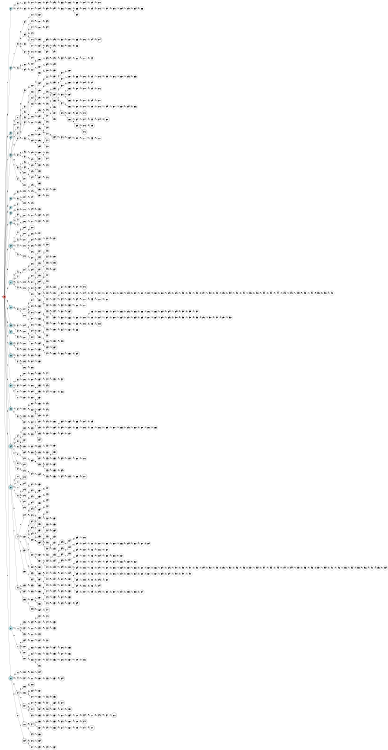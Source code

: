 digraph APTAALF {
__start0 [style = invis, shape = none, label = "", width = 0, height = 0];

rankdir=LR;
size="8,5";

s0 [style="filled", color="black", fillcolor="#ff817b" shape="circle", label="q0"];
s1 [style="filled", color="black", fillcolor="powderblue" shape="circle", label="q1"];
s2 [style="filled", color="black", fillcolor="powderblue" shape="circle", label="q2"];
s3 [style="filled", color="black", fillcolor="powderblue" shape="circle", label="q3"];
s4 [style="filled", color="black", fillcolor="powderblue" shape="circle", label="q4"];
s5 [style="rounded,filled", color="black", fillcolor="powderblue" shape="doublecircle", label="q5"];
s6 [style="filled", color="black", fillcolor="powderblue" shape="circle", label="q6"];
s7 [style="filled", color="black", fillcolor="powderblue" shape="circle", label="q7"];
s8 [style="filled", color="black", fillcolor="powderblue" shape="circle", label="q8"];
s9 [style="filled", color="black", fillcolor="powderblue" shape="circle", label="q9"];
s10 [style="rounded,filled", color="black", fillcolor="powderblue" shape="doublecircle", label="q10"];
s11 [style="rounded,filled", color="black", fillcolor="powderblue" shape="doublecircle", label="q11"];
s12 [style="filled", color="black", fillcolor="powderblue" shape="circle", label="q12"];
s13 [style="filled", color="black", fillcolor="powderblue" shape="circle", label="q13"];
s14 [style="filled", color="black", fillcolor="powderblue" shape="circle", label="q14"];
s15 [style="filled", color="black", fillcolor="powderblue" shape="circle", label="q15"];
s16 [style="rounded,filled", color="black", fillcolor="powderblue" shape="doublecircle", label="q16"];
s17 [style="filled", color="black", fillcolor="powderblue" shape="circle", label="q17"];
s18 [style="filled", color="black", fillcolor="powderblue" shape="circle", label="q18"];
s19 [style="rounded,filled", color="black", fillcolor="powderblue" shape="doublecircle", label="q19"];
s20 [style="rounded,filled", color="black", fillcolor="powderblue" shape="doublecircle", label="q20"];
s21 [style="filled", color="black", fillcolor="powderblue" shape="circle", label="q21"];
s22 [style="rounded,filled", color="black", fillcolor="powderblue" shape="doublecircle", label="q22"];
s23 [style="filled", color="black", fillcolor="white" shape="circle", label="q23"];
s24 [style="filled", color="black", fillcolor="white" shape="circle", label="q24"];
s25 [style="filled", color="black", fillcolor="white" shape="circle", label="q25"];
s26 [style="filled", color="black", fillcolor="white" shape="circle", label="q26"];
s27 [style="rounded,filled", color="black", fillcolor="white" shape="doublecircle", label="q27"];
s28 [style="filled", color="black", fillcolor="white" shape="circle", label="q28"];
s29 [style="filled", color="black", fillcolor="white" shape="circle", label="q29"];
s30 [style="filled", color="black", fillcolor="white" shape="circle", label="q30"];
s31 [style="filled", color="black", fillcolor="white" shape="circle", label="q31"];
s32 [style="filled", color="black", fillcolor="white" shape="circle", label="q32"];
s33 [style="filled", color="black", fillcolor="white" shape="circle", label="q33"];
s34 [style="filled", color="black", fillcolor="white" shape="circle", label="q34"];
s35 [style="filled", color="black", fillcolor="white" shape="circle", label="q35"];
s36 [style="filled", color="black", fillcolor="white" shape="circle", label="q36"];
s37 [style="filled", color="black", fillcolor="white" shape="circle", label="q37"];
s38 [style="filled", color="black", fillcolor="white" shape="circle", label="q38"];
s39 [style="filled", color="black", fillcolor="white" shape="circle", label="q39"];
s40 [style="filled", color="black", fillcolor="white" shape="circle", label="q40"];
s41 [style="filled", color="black", fillcolor="white" shape="circle", label="q41"];
s42 [style="filled", color="black", fillcolor="white" shape="circle", label="q42"];
s43 [style="filled", color="black", fillcolor="white" shape="circle", label="q43"];
s44 [style="filled", color="black", fillcolor="white" shape="circle", label="q44"];
s45 [style="filled", color="black", fillcolor="white" shape="circle", label="q45"];
s46 [style="filled", color="black", fillcolor="white" shape="circle", label="q46"];
s47 [style="filled", color="black", fillcolor="white" shape="circle", label="q47"];
s48 [style="filled", color="black", fillcolor="white" shape="circle", label="q48"];
s49 [style="filled", color="black", fillcolor="white" shape="circle", label="q49"];
s50 [style="filled", color="black", fillcolor="white" shape="circle", label="q50"];
s51 [style="filled", color="black", fillcolor="white" shape="circle", label="q51"];
s52 [style="filled", color="black", fillcolor="white" shape="circle", label="q52"];
s53 [style="filled", color="black", fillcolor="white" shape="circle", label="q53"];
s54 [style="filled", color="black", fillcolor="white" shape="circle", label="q54"];
s55 [style="filled", color="black", fillcolor="white" shape="circle", label="q55"];
s56 [style="filled", color="black", fillcolor="white" shape="circle", label="q56"];
s57 [style="filled", color="black", fillcolor="white" shape="circle", label="q57"];
s58 [style="filled", color="black", fillcolor="white" shape="circle", label="q58"];
s59 [style="filled", color="black", fillcolor="white" shape="circle", label="q59"];
s60 [style="filled", color="black", fillcolor="white" shape="circle", label="q60"];
s61 [style="filled", color="black", fillcolor="white" shape="circle", label="q61"];
s62 [style="filled", color="black", fillcolor="white" shape="circle", label="q62"];
s63 [style="filled", color="black", fillcolor="white" shape="circle", label="q63"];
s64 [style="filled", color="black", fillcolor="white" shape="circle", label="q64"];
s65 [style="filled", color="black", fillcolor="white" shape="circle", label="q65"];
s66 [style="filled", color="black", fillcolor="white" shape="circle", label="q66"];
s67 [style="filled", color="black", fillcolor="white" shape="circle", label="q67"];
s68 [style="rounded,filled", color="black", fillcolor="white" shape="doublecircle", label="q68"];
s69 [style="filled", color="black", fillcolor="white" shape="circle", label="q69"];
s70 [style="rounded,filled", color="black", fillcolor="white" shape="doublecircle", label="q70"];
s71 [style="filled", color="black", fillcolor="white" shape="circle", label="q71"];
s72 [style="filled", color="black", fillcolor="white" shape="circle", label="q72"];
s73 [style="filled", color="black", fillcolor="white" shape="circle", label="q73"];
s74 [style="rounded,filled", color="black", fillcolor="white" shape="doublecircle", label="q74"];
s75 [style="rounded,filled", color="black", fillcolor="white" shape="doublecircle", label="q75"];
s76 [style="filled", color="black", fillcolor="white" shape="circle", label="q76"];
s77 [style="filled", color="black", fillcolor="white" shape="circle", label="q77"];
s78 [style="filled", color="black", fillcolor="white" shape="circle", label="q78"];
s79 [style="filled", color="black", fillcolor="white" shape="circle", label="q79"];
s80 [style="rounded,filled", color="black", fillcolor="white" shape="doublecircle", label="q80"];
s81 [style="filled", color="black", fillcolor="white" shape="circle", label="q81"];
s82 [style="filled", color="black", fillcolor="white" shape="circle", label="q82"];
s83 [style="filled", color="black", fillcolor="white" shape="circle", label="q83"];
s84 [style="filled", color="black", fillcolor="white" shape="circle", label="q84"];
s85 [style="filled", color="black", fillcolor="white" shape="circle", label="q85"];
s86 [style="filled", color="black", fillcolor="white" shape="circle", label="q86"];
s87 [style="filled", color="black", fillcolor="white" shape="circle", label="q87"];
s88 [style="filled", color="black", fillcolor="white" shape="circle", label="q88"];
s89 [style="filled", color="black", fillcolor="white" shape="circle", label="q89"];
s90 [style="filled", color="black", fillcolor="white" shape="circle", label="q90"];
s91 [style="filled", color="black", fillcolor="white" shape="circle", label="q91"];
s92 [style="filled", color="black", fillcolor="white" shape="circle", label="q92"];
s93 [style="filled", color="black", fillcolor="white" shape="circle", label="q93"];
s94 [style="filled", color="black", fillcolor="white" shape="circle", label="q94"];
s95 [style="filled", color="black", fillcolor="white" shape="circle", label="q95"];
s96 [style="filled", color="black", fillcolor="white" shape="circle", label="q96"];
s97 [style="filled", color="black", fillcolor="white" shape="circle", label="q97"];
s98 [style="filled", color="black", fillcolor="white" shape="circle", label="q98"];
s99 [style="filled", color="black", fillcolor="white" shape="circle", label="q99"];
s100 [style="filled", color="black", fillcolor="white" shape="circle", label="q100"];
s101 [style="filled", color="black", fillcolor="white" shape="circle", label="q101"];
s102 [style="filled", color="black", fillcolor="white" shape="circle", label="q102"];
s103 [style="filled", color="black", fillcolor="white" shape="circle", label="q103"];
s104 [style="filled", color="black", fillcolor="white" shape="circle", label="q104"];
s105 [style="filled", color="black", fillcolor="white" shape="circle", label="q105"];
s106 [style="filled", color="black", fillcolor="white" shape="circle", label="q106"];
s107 [style="filled", color="black", fillcolor="white" shape="circle", label="q107"];
s108 [style="filled", color="black", fillcolor="white" shape="circle", label="q108"];
s109 [style="filled", color="black", fillcolor="white" shape="circle", label="q109"];
s110 [style="filled", color="black", fillcolor="white" shape="circle", label="q110"];
s111 [style="filled", color="black", fillcolor="white" shape="circle", label="q111"];
s112 [style="filled", color="black", fillcolor="white" shape="circle", label="q112"];
s113 [style="filled", color="black", fillcolor="white" shape="circle", label="q113"];
s114 [style="filled", color="black", fillcolor="white" shape="circle", label="q114"];
s115 [style="filled", color="black", fillcolor="white" shape="circle", label="q115"];
s116 [style="filled", color="black", fillcolor="white" shape="circle", label="q116"];
s117 [style="filled", color="black", fillcolor="white" shape="circle", label="q117"];
s118 [style="filled", color="black", fillcolor="white" shape="circle", label="q118"];
s119 [style="filled", color="black", fillcolor="white" shape="circle", label="q119"];
s120 [style="filled", color="black", fillcolor="white" shape="circle", label="q120"];
s121 [style="filled", color="black", fillcolor="white" shape="circle", label="q121"];
s122 [style="filled", color="black", fillcolor="white" shape="circle", label="q122"];
s123 [style="filled", color="black", fillcolor="white" shape="circle", label="q123"];
s124 [style="filled", color="black", fillcolor="white" shape="circle", label="q124"];
s125 [style="filled", color="black", fillcolor="white" shape="circle", label="q125"];
s126 [style="filled", color="black", fillcolor="white" shape="circle", label="q126"];
s127 [style="filled", color="black", fillcolor="white" shape="circle", label="q127"];
s128 [style="filled", color="black", fillcolor="white" shape="circle", label="q128"];
s129 [style="filled", color="black", fillcolor="white" shape="circle", label="q129"];
s130 [style="filled", color="black", fillcolor="white" shape="circle", label="q130"];
s131 [style="filled", color="black", fillcolor="white" shape="circle", label="q131"];
s132 [style="filled", color="black", fillcolor="white" shape="circle", label="q132"];
s133 [style="filled", color="black", fillcolor="white" shape="circle", label="q133"];
s134 [style="filled", color="black", fillcolor="white" shape="circle", label="q134"];
s135 [style="filled", color="black", fillcolor="white" shape="circle", label="q135"];
s136 [style="filled", color="black", fillcolor="white" shape="circle", label="q136"];
s137 [style="filled", color="black", fillcolor="white" shape="circle", label="q137"];
s138 [style="filled", color="black", fillcolor="white" shape="circle", label="q138"];
s139 [style="filled", color="black", fillcolor="white" shape="circle", label="q139"];
s140 [style="filled", color="black", fillcolor="white" shape="circle", label="q140"];
s141 [style="rounded,filled", color="black", fillcolor="white" shape="doublecircle", label="q141"];
s142 [style="filled", color="black", fillcolor="white" shape="circle", label="q142"];
s143 [style="rounded,filled", color="black", fillcolor="white" shape="doublecircle", label="q143"];
s144 [style="filled", color="black", fillcolor="white" shape="circle", label="q144"];
s145 [style="filled", color="black", fillcolor="white" shape="circle", label="q145"];
s146 [style="filled", color="black", fillcolor="white" shape="circle", label="q146"];
s147 [style="filled", color="black", fillcolor="white" shape="circle", label="q147"];
s148 [style="filled", color="black", fillcolor="white" shape="circle", label="q148"];
s149 [style="filled", color="black", fillcolor="white" shape="circle", label="q149"];
s150 [style="filled", color="black", fillcolor="white" shape="circle", label="q150"];
s151 [style="filled", color="black", fillcolor="white" shape="circle", label="q151"];
s152 [style="filled", color="black", fillcolor="white" shape="circle", label="q152"];
s153 [style="filled", color="black", fillcolor="white" shape="circle", label="q153"];
s154 [style="filled", color="black", fillcolor="white" shape="circle", label="q154"];
s155 [style="rounded,filled", color="black", fillcolor="white" shape="doublecircle", label="q155"];
s156 [style="filled", color="black", fillcolor="white" shape="circle", label="q156"];
s157 [style="filled", color="black", fillcolor="white" shape="circle", label="q157"];
s158 [style="filled", color="black", fillcolor="white" shape="circle", label="q158"];
s159 [style="filled", color="black", fillcolor="white" shape="circle", label="q159"];
s160 [style="filled", color="black", fillcolor="white" shape="circle", label="q160"];
s161 [style="filled", color="black", fillcolor="white" shape="circle", label="q161"];
s162 [style="filled", color="black", fillcolor="white" shape="circle", label="q162"];
s163 [style="filled", color="black", fillcolor="white" shape="circle", label="q163"];
s164 [style="filled", color="black", fillcolor="white" shape="circle", label="q164"];
s165 [style="filled", color="black", fillcolor="white" shape="circle", label="q165"];
s166 [style="filled", color="black", fillcolor="white" shape="circle", label="q166"];
s167 [style="rounded,filled", color="black", fillcolor="white" shape="doublecircle", label="q167"];
s168 [style="rounded,filled", color="black", fillcolor="white" shape="doublecircle", label="q168"];
s169 [style="rounded,filled", color="black", fillcolor="white" shape="doublecircle", label="q169"];
s170 [style="filled", color="black", fillcolor="white" shape="circle", label="q170"];
s171 [style="filled", color="black", fillcolor="white" shape="circle", label="q171"];
s172 [style="filled", color="black", fillcolor="white" shape="circle", label="q172"];
s173 [style="filled", color="black", fillcolor="white" shape="circle", label="q173"];
s174 [style="filled", color="black", fillcolor="white" shape="circle", label="q174"];
s175 [style="filled", color="black", fillcolor="white" shape="circle", label="q175"];
s176 [style="rounded,filled", color="black", fillcolor="white" shape="doublecircle", label="q176"];
s177 [style="filled", color="black", fillcolor="white" shape="circle", label="q177"];
s178 [style="filled", color="black", fillcolor="white" shape="circle", label="q178"];
s179 [style="filled", color="black", fillcolor="white" shape="circle", label="q179"];
s180 [style="filled", color="black", fillcolor="white" shape="circle", label="q180"];
s181 [style="filled", color="black", fillcolor="white" shape="circle", label="q181"];
s182 [style="filled", color="black", fillcolor="white" shape="circle", label="q182"];
s183 [style="filled", color="black", fillcolor="white" shape="circle", label="q183"];
s184 [style="filled", color="black", fillcolor="white" shape="circle", label="q184"];
s185 [style="filled", color="black", fillcolor="white" shape="circle", label="q185"];
s186 [style="filled", color="black", fillcolor="white" shape="circle", label="q186"];
s187 [style="filled", color="black", fillcolor="white" shape="circle", label="q187"];
s188 [style="filled", color="black", fillcolor="white" shape="circle", label="q188"];
s189 [style="filled", color="black", fillcolor="white" shape="circle", label="q189"];
s190 [style="filled", color="black", fillcolor="white" shape="circle", label="q190"];
s191 [style="filled", color="black", fillcolor="white" shape="circle", label="q191"];
s192 [style="filled", color="black", fillcolor="white" shape="circle", label="q192"];
s193 [style="filled", color="black", fillcolor="white" shape="circle", label="q193"];
s194 [style="filled", color="black", fillcolor="white" shape="circle", label="q194"];
s195 [style="filled", color="black", fillcolor="white" shape="circle", label="q195"];
s196 [style="filled", color="black", fillcolor="white" shape="circle", label="q196"];
s197 [style="filled", color="black", fillcolor="white" shape="circle", label="q197"];
s198 [style="filled", color="black", fillcolor="white" shape="circle", label="q198"];
s199 [style="filled", color="black", fillcolor="white" shape="circle", label="q199"];
s200 [style="filled", color="black", fillcolor="white" shape="circle", label="q200"];
s201 [style="filled", color="black", fillcolor="white" shape="circle", label="q201"];
s202 [style="rounded,filled", color="black", fillcolor="white" shape="doublecircle", label="q202"];
s203 [style="filled", color="black", fillcolor="white" shape="circle", label="q203"];
s204 [style="filled", color="black", fillcolor="white" shape="circle", label="q204"];
s205 [style="filled", color="black", fillcolor="white" shape="circle", label="q205"];
s206 [style="filled", color="black", fillcolor="white" shape="circle", label="q206"];
s207 [style="filled", color="black", fillcolor="white" shape="circle", label="q207"];
s208 [style="filled", color="black", fillcolor="white" shape="circle", label="q208"];
s209 [style="filled", color="black", fillcolor="white" shape="circle", label="q209"];
s210 [style="filled", color="black", fillcolor="white" shape="circle", label="q210"];
s211 [style="filled", color="black", fillcolor="white" shape="circle", label="q211"];
s212 [style="filled", color="black", fillcolor="white" shape="circle", label="q212"];
s213 [style="filled", color="black", fillcolor="white" shape="circle", label="q213"];
s214 [style="filled", color="black", fillcolor="white" shape="circle", label="q214"];
s215 [style="filled", color="black", fillcolor="white" shape="circle", label="q215"];
s216 [style="rounded,filled", color="black", fillcolor="white" shape="doublecircle", label="q216"];
s217 [style="filled", color="black", fillcolor="white" shape="circle", label="q217"];
s218 [style="filled", color="black", fillcolor="white" shape="circle", label="q218"];
s219 [style="filled", color="black", fillcolor="white" shape="circle", label="q219"];
s220 [style="rounded,filled", color="black", fillcolor="white" shape="doublecircle", label="q220"];
s221 [style="filled", color="black", fillcolor="white" shape="circle", label="q221"];
s222 [style="filled", color="black", fillcolor="white" shape="circle", label="q222"];
s223 [style="filled", color="black", fillcolor="white" shape="circle", label="q223"];
s224 [style="filled", color="black", fillcolor="white" shape="circle", label="q224"];
s225 [style="filled", color="black", fillcolor="white" shape="circle", label="q225"];
s226 [style="filled", color="black", fillcolor="white" shape="circle", label="q226"];
s227 [style="filled", color="black", fillcolor="white" shape="circle", label="q227"];
s228 [style="filled", color="black", fillcolor="white" shape="circle", label="q228"];
s229 [style="filled", color="black", fillcolor="white" shape="circle", label="q229"];
s230 [style="filled", color="black", fillcolor="white" shape="circle", label="q230"];
s231 [style="filled", color="black", fillcolor="white" shape="circle", label="q231"];
s232 [style="filled", color="black", fillcolor="white" shape="circle", label="q232"];
s233 [style="filled", color="black", fillcolor="white" shape="circle", label="q233"];
s234 [style="filled", color="black", fillcolor="white" shape="circle", label="q234"];
s235 [style="filled", color="black", fillcolor="white" shape="circle", label="q235"];
s236 [style="filled", color="black", fillcolor="white" shape="circle", label="q236"];
s237 [style="filled", color="black", fillcolor="white" shape="circle", label="q237"];
s238 [style="filled", color="black", fillcolor="white" shape="circle", label="q238"];
s239 [style="filled", color="black", fillcolor="white" shape="circle", label="q239"];
s240 [style="filled", color="black", fillcolor="white" shape="circle", label="q240"];
s241 [style="filled", color="black", fillcolor="white" shape="circle", label="q241"];
s242 [style="filled", color="black", fillcolor="white" shape="circle", label="q242"];
s243 [style="filled", color="black", fillcolor="white" shape="circle", label="q243"];
s244 [style="filled", color="black", fillcolor="white" shape="circle", label="q244"];
s245 [style="rounded,filled", color="black", fillcolor="white" shape="doublecircle", label="q245"];
s246 [style="filled", color="black", fillcolor="white" shape="circle", label="q246"];
s247 [style="rounded,filled", color="black", fillcolor="white" shape="doublecircle", label="q247"];
s248 [style="filled", color="black", fillcolor="white" shape="circle", label="q248"];
s249 [style="filled", color="black", fillcolor="white" shape="circle", label="q249"];
s250 [style="filled", color="black", fillcolor="white" shape="circle", label="q250"];
s251 [style="filled", color="black", fillcolor="white" shape="circle", label="q251"];
s252 [style="filled", color="black", fillcolor="white" shape="circle", label="q252"];
s253 [style="filled", color="black", fillcolor="white" shape="circle", label="q253"];
s254 [style="filled", color="black", fillcolor="white" shape="circle", label="q254"];
s255 [style="filled", color="black", fillcolor="white" shape="circle", label="q255"];
s256 [style="filled", color="black", fillcolor="white" shape="circle", label="q256"];
s257 [style="filled", color="black", fillcolor="white" shape="circle", label="q257"];
s258 [style="rounded,filled", color="black", fillcolor="white" shape="doublecircle", label="q258"];
s259 [style="filled", color="black", fillcolor="white" shape="circle", label="q259"];
s260 [style="filled", color="black", fillcolor="white" shape="circle", label="q260"];
s261 [style="filled", color="black", fillcolor="white" shape="circle", label="q261"];
s262 [style="filled", color="black", fillcolor="white" shape="circle", label="q262"];
s263 [style="filled", color="black", fillcolor="white" shape="circle", label="q263"];
s264 [style="filled", color="black", fillcolor="white" shape="circle", label="q264"];
s265 [style="filled", color="black", fillcolor="white" shape="circle", label="q265"];
s266 [style="filled", color="black", fillcolor="white" shape="circle", label="q266"];
s267 [style="filled", color="black", fillcolor="white" shape="circle", label="q267"];
s268 [style="rounded,filled", color="black", fillcolor="white" shape="doublecircle", label="q268"];
s269 [style="filled", color="black", fillcolor="white" shape="circle", label="q269"];
s270 [style="filled", color="black", fillcolor="white" shape="circle", label="q270"];
s271 [style="filled", color="black", fillcolor="white" shape="circle", label="q271"];
s272 [style="rounded,filled", color="black", fillcolor="white" shape="doublecircle", label="q272"];
s273 [style="filled", color="black", fillcolor="white" shape="circle", label="q273"];
s274 [style="rounded,filled", color="black", fillcolor="white" shape="doublecircle", label="q274"];
s275 [style="filled", color="black", fillcolor="white" shape="circle", label="q275"];
s276 [style="filled", color="black", fillcolor="white" shape="circle", label="q276"];
s277 [style="filled", color="black", fillcolor="white" shape="circle", label="q277"];
s278 [style="filled", color="black", fillcolor="white" shape="circle", label="q278"];
s279 [style="filled", color="black", fillcolor="white" shape="circle", label="q279"];
s280 [style="rounded,filled", color="black", fillcolor="white" shape="doublecircle", label="q280"];
s281 [style="filled", color="black", fillcolor="white" shape="circle", label="q281"];
s282 [style="filled", color="black", fillcolor="white" shape="circle", label="q282"];
s283 [style="filled", color="black", fillcolor="white" shape="circle", label="q283"];
s284 [style="filled", color="black", fillcolor="white" shape="circle", label="q284"];
s285 [style="filled", color="black", fillcolor="white" shape="circle", label="q285"];
s286 [style="filled", color="black", fillcolor="white" shape="circle", label="q286"];
s287 [style="filled", color="black", fillcolor="white" shape="circle", label="q287"];
s288 [style="filled", color="black", fillcolor="white" shape="circle", label="q288"];
s289 [style="filled", color="black", fillcolor="white" shape="circle", label="q289"];
s290 [style="filled", color="black", fillcolor="white" shape="circle", label="q290"];
s291 [style="filled", color="black", fillcolor="white" shape="circle", label="q291"];
s292 [style="filled", color="black", fillcolor="white" shape="circle", label="q292"];
s293 [style="filled", color="black", fillcolor="white" shape="circle", label="q293"];
s294 [style="filled", color="black", fillcolor="white" shape="circle", label="q294"];
s295 [style="filled", color="black", fillcolor="white" shape="circle", label="q295"];
s296 [style="filled", color="black", fillcolor="white" shape="circle", label="q296"];
s297 [style="filled", color="black", fillcolor="white" shape="circle", label="q297"];
s298 [style="filled", color="black", fillcolor="white" shape="circle", label="q298"];
s299 [style="filled", color="black", fillcolor="white" shape="circle", label="q299"];
s300 [style="filled", color="black", fillcolor="white" shape="circle", label="q300"];
s301 [style="rounded,filled", color="black", fillcolor="white" shape="doublecircle", label="q301"];
s302 [style="filled", color="black", fillcolor="white" shape="circle", label="q302"];
s303 [style="filled", color="black", fillcolor="white" shape="circle", label="q303"];
s304 [style="filled", color="black", fillcolor="white" shape="circle", label="q304"];
s305 [style="filled", color="black", fillcolor="white" shape="circle", label="q305"];
s306 [style="filled", color="black", fillcolor="white" shape="circle", label="q306"];
s307 [style="filled", color="black", fillcolor="white" shape="circle", label="q307"];
s308 [style="filled", color="black", fillcolor="white" shape="circle", label="q308"];
s309 [style="filled", color="black", fillcolor="white" shape="circle", label="q309"];
s310 [style="filled", color="black", fillcolor="white" shape="circle", label="q310"];
s311 [style="filled", color="black", fillcolor="white" shape="circle", label="q311"];
s312 [style="filled", color="black", fillcolor="white" shape="circle", label="q312"];
s313 [style="filled", color="black", fillcolor="white" shape="circle", label="q313"];
s314 [style="filled", color="black", fillcolor="white" shape="circle", label="q314"];
s315 [style="filled", color="black", fillcolor="white" shape="circle", label="q315"];
s316 [style="filled", color="black", fillcolor="white" shape="circle", label="q316"];
s317 [style="filled", color="black", fillcolor="white" shape="circle", label="q317"];
s318 [style="filled", color="black", fillcolor="white" shape="circle", label="q318"];
s319 [style="rounded,filled", color="black", fillcolor="white" shape="doublecircle", label="q319"];
s320 [style="filled", color="black", fillcolor="white" shape="circle", label="q320"];
s321 [style="filled", color="black", fillcolor="white" shape="circle", label="q321"];
s322 [style="filled", color="black", fillcolor="white" shape="circle", label="q322"];
s323 [style="filled", color="black", fillcolor="white" shape="circle", label="q323"];
s324 [style="filled", color="black", fillcolor="white" shape="circle", label="q324"];
s325 [style="filled", color="black", fillcolor="white" shape="circle", label="q325"];
s326 [style="filled", color="black", fillcolor="white" shape="circle", label="q326"];
s327 [style="filled", color="black", fillcolor="white" shape="circle", label="q327"];
s328 [style="filled", color="black", fillcolor="white" shape="circle", label="q328"];
s329 [style="filled", color="black", fillcolor="white" shape="circle", label="q329"];
s330 [style="filled", color="black", fillcolor="white" shape="circle", label="q330"];
s331 [style="filled", color="black", fillcolor="white" shape="circle", label="q331"];
s332 [style="filled", color="black", fillcolor="white" shape="circle", label="q332"];
s333 [style="filled", color="black", fillcolor="white" shape="circle", label="q333"];
s334 [style="filled", color="black", fillcolor="white" shape="circle", label="q334"];
s335 [style="filled", color="black", fillcolor="white" shape="circle", label="q335"];
s336 [style="filled", color="black", fillcolor="white" shape="circle", label="q336"];
s337 [style="filled", color="black", fillcolor="white" shape="circle", label="q337"];
s338 [style="filled", color="black", fillcolor="white" shape="circle", label="q338"];
s339 [style="filled", color="black", fillcolor="white" shape="circle", label="q339"];
s340 [style="filled", color="black", fillcolor="white" shape="circle", label="q340"];
s341 [style="filled", color="black", fillcolor="white" shape="circle", label="q341"];
s342 [style="filled", color="black", fillcolor="white" shape="circle", label="q342"];
s343 [style="filled", color="black", fillcolor="white" shape="circle", label="q343"];
s344 [style="rounded,filled", color="black", fillcolor="white" shape="doublecircle", label="q344"];
s345 [style="filled", color="black", fillcolor="white" shape="circle", label="q345"];
s346 [style="filled", color="black", fillcolor="white" shape="circle", label="q346"];
s347 [style="filled", color="black", fillcolor="white" shape="circle", label="q347"];
s348 [style="filled", color="black", fillcolor="white" shape="circle", label="q348"];
s349 [style="filled", color="black", fillcolor="white" shape="circle", label="q349"];
s350 [style="filled", color="black", fillcolor="white" shape="circle", label="q350"];
s351 [style="filled", color="black", fillcolor="white" shape="circle", label="q351"];
s352 [style="filled", color="black", fillcolor="white" shape="circle", label="q352"];
s353 [style="filled", color="black", fillcolor="white" shape="circle", label="q353"];
s354 [style="filled", color="black", fillcolor="white" shape="circle", label="q354"];
s355 [style="filled", color="black", fillcolor="white" shape="circle", label="q355"];
s356 [style="rounded,filled", color="black", fillcolor="white" shape="doublecircle", label="q356"];
s357 [style="filled", color="black", fillcolor="white" shape="circle", label="q357"];
s358 [style="filled", color="black", fillcolor="white" shape="circle", label="q358"];
s359 [style="rounded,filled", color="black", fillcolor="white" shape="doublecircle", label="q359"];
s360 [style="filled", color="black", fillcolor="white" shape="circle", label="q360"];
s361 [style="filled", color="black", fillcolor="white" shape="circle", label="q361"];
s362 [style="rounded,filled", color="black", fillcolor="white" shape="doublecircle", label="q362"];
s363 [style="filled", color="black", fillcolor="white" shape="circle", label="q363"];
s364 [style="filled", color="black", fillcolor="white" shape="circle", label="q364"];
s365 [style="filled", color="black", fillcolor="white" shape="circle", label="q365"];
s366 [style="filled", color="black", fillcolor="white" shape="circle", label="q366"];
s367 [style="filled", color="black", fillcolor="white" shape="circle", label="q367"];
s368 [style="rounded,filled", color="black", fillcolor="white" shape="doublecircle", label="q368"];
s369 [style="filled", color="black", fillcolor="white" shape="circle", label="q369"];
s370 [style="filled", color="black", fillcolor="white" shape="circle", label="q370"];
s371 [style="filled", color="black", fillcolor="white" shape="circle", label="q371"];
s372 [style="filled", color="black", fillcolor="white" shape="circle", label="q372"];
s373 [style="filled", color="black", fillcolor="white" shape="circle", label="q373"];
s374 [style="filled", color="black", fillcolor="white" shape="circle", label="q374"];
s375 [style="filled", color="black", fillcolor="white" shape="circle", label="q375"];
s376 [style="filled", color="black", fillcolor="white" shape="circle", label="q376"];
s377 [style="filled", color="black", fillcolor="white" shape="circle", label="q377"];
s378 [style="filled", color="black", fillcolor="white" shape="circle", label="q378"];
s379 [style="rounded,filled", color="black", fillcolor="white" shape="doublecircle", label="q379"];
s380 [style="filled", color="black", fillcolor="white" shape="circle", label="q380"];
s381 [style="filled", color="black", fillcolor="white" shape="circle", label="q381"];
s382 [style="filled", color="black", fillcolor="white" shape="circle", label="q382"];
s383 [style="filled", color="black", fillcolor="white" shape="circle", label="q383"];
s384 [style="rounded,filled", color="black", fillcolor="white" shape="doublecircle", label="q384"];
s385 [style="filled", color="black", fillcolor="white" shape="circle", label="q385"];
s386 [style="filled", color="black", fillcolor="white" shape="circle", label="q386"];
s387 [style="rounded,filled", color="black", fillcolor="white" shape="doublecircle", label="q387"];
s388 [style="rounded,filled", color="black", fillcolor="white" shape="doublecircle", label="q388"];
s389 [style="rounded,filled", color="black", fillcolor="white" shape="doublecircle", label="q389"];
s390 [style="filled", color="black", fillcolor="white" shape="circle", label="q390"];
s391 [style="filled", color="black", fillcolor="white" shape="circle", label="q391"];
s392 [style="filled", color="black", fillcolor="white" shape="circle", label="q392"];
s393 [style="filled", color="black", fillcolor="white" shape="circle", label="q393"];
s394 [style="filled", color="black", fillcolor="white" shape="circle", label="q394"];
s395 [style="filled", color="black", fillcolor="white" shape="circle", label="q395"];
s396 [style="filled", color="black", fillcolor="white" shape="circle", label="q396"];
s397 [style="filled", color="black", fillcolor="white" shape="circle", label="q397"];
s398 [style="filled", color="black", fillcolor="white" shape="circle", label="q398"];
s399 [style="filled", color="black", fillcolor="white" shape="circle", label="q399"];
s400 [style="filled", color="black", fillcolor="white" shape="circle", label="q400"];
s401 [style="filled", color="black", fillcolor="white" shape="circle", label="q401"];
s402 [style="filled", color="black", fillcolor="white" shape="circle", label="q402"];
s403 [style="filled", color="black", fillcolor="white" shape="circle", label="q403"];
s404 [style="filled", color="black", fillcolor="white" shape="circle", label="q404"];
s405 [style="filled", color="black", fillcolor="white" shape="circle", label="q405"];
s406 [style="filled", color="black", fillcolor="white" shape="circle", label="q406"];
s407 [style="filled", color="black", fillcolor="white" shape="circle", label="q407"];
s408 [style="filled", color="black", fillcolor="white" shape="circle", label="q408"];
s409 [style="filled", color="black", fillcolor="white" shape="circle", label="q409"];
s410 [style="filled", color="black", fillcolor="white" shape="circle", label="q410"];
s411 [style="rounded,filled", color="black", fillcolor="white" shape="doublecircle", label="q411"];
s412 [style="filled", color="black", fillcolor="white" shape="circle", label="q412"];
s413 [style="filled", color="black", fillcolor="white" shape="circle", label="q413"];
s414 [style="filled", color="black", fillcolor="white" shape="circle", label="q414"];
s415 [style="filled", color="black", fillcolor="white" shape="circle", label="q415"];
s416 [style="filled", color="black", fillcolor="white" shape="circle", label="q416"];
s417 [style="filled", color="black", fillcolor="white" shape="circle", label="q417"];
s418 [style="filled", color="black", fillcolor="white" shape="circle", label="q418"];
s419 [style="filled", color="black", fillcolor="white" shape="circle", label="q419"];
s420 [style="filled", color="black", fillcolor="white" shape="circle", label="q420"];
s421 [style="filled", color="black", fillcolor="white" shape="circle", label="q421"];
s422 [style="rounded,filled", color="black", fillcolor="white" shape="doublecircle", label="q422"];
s423 [style="filled", color="black", fillcolor="white" shape="circle", label="q423"];
s424 [style="filled", color="black", fillcolor="white" shape="circle", label="q424"];
s425 [style="filled", color="black", fillcolor="white" shape="circle", label="q425"];
s426 [style="filled", color="black", fillcolor="white" shape="circle", label="q426"];
s427 [style="filled", color="black", fillcolor="white" shape="circle", label="q427"];
s428 [style="filled", color="black", fillcolor="white" shape="circle", label="q428"];
s429 [style="filled", color="black", fillcolor="white" shape="circle", label="q429"];
s430 [style="filled", color="black", fillcolor="white" shape="circle", label="q430"];
s431 [style="filled", color="black", fillcolor="white" shape="circle", label="q431"];
s432 [style="filled", color="black", fillcolor="white" shape="circle", label="q432"];
s433 [style="filled", color="black", fillcolor="white" shape="circle", label="q433"];
s434 [style="filled", color="black", fillcolor="white" shape="circle", label="q434"];
s435 [style="filled", color="black", fillcolor="white" shape="circle", label="q435"];
s436 [style="filled", color="black", fillcolor="white" shape="circle", label="q436"];
s437 [style="filled", color="black", fillcolor="white" shape="circle", label="q437"];
s438 [style="filled", color="black", fillcolor="white" shape="circle", label="q438"];
s439 [style="filled", color="black", fillcolor="white" shape="circle", label="q439"];
s440 [style="filled", color="black", fillcolor="white" shape="circle", label="q440"];
s441 [style="filled", color="black", fillcolor="white" shape="circle", label="q441"];
s442 [style="filled", color="black", fillcolor="white" shape="circle", label="q442"];
s443 [style="rounded,filled", color="black", fillcolor="white" shape="doublecircle", label="q443"];
s444 [style="filled", color="black", fillcolor="white" shape="circle", label="q444"];
s445 [style="filled", color="black", fillcolor="white" shape="circle", label="q445"];
s446 [style="filled", color="black", fillcolor="white" shape="circle", label="q446"];
s447 [style="filled", color="black", fillcolor="white" shape="circle", label="q447"];
s448 [style="filled", color="black", fillcolor="white" shape="circle", label="q448"];
s449 [style="filled", color="black", fillcolor="white" shape="circle", label="q449"];
s450 [style="filled", color="black", fillcolor="white" shape="circle", label="q450"];
s451 [style="filled", color="black", fillcolor="white" shape="circle", label="q451"];
s452 [style="filled", color="black", fillcolor="white" shape="circle", label="q452"];
s453 [style="filled", color="black", fillcolor="white" shape="circle", label="q453"];
s454 [style="filled", color="black", fillcolor="white" shape="circle", label="q454"];
s455 [style="filled", color="black", fillcolor="white" shape="circle", label="q455"];
s456 [style="filled", color="black", fillcolor="white" shape="circle", label="q456"];
s457 [style="filled", color="black", fillcolor="white" shape="circle", label="q457"];
s458 [style="filled", color="black", fillcolor="white" shape="circle", label="q458"];
s459 [style="filled", color="black", fillcolor="white" shape="circle", label="q459"];
s460 [style="filled", color="black", fillcolor="white" shape="circle", label="q460"];
s461 [style="filled", color="black", fillcolor="white" shape="circle", label="q461"];
s462 [style="filled", color="black", fillcolor="white" shape="circle", label="q462"];
s463 [style="filled", color="black", fillcolor="white" shape="circle", label="q463"];
s464 [style="filled", color="black", fillcolor="white" shape="circle", label="q464"];
s465 [style="filled", color="black", fillcolor="white" shape="circle", label="q465"];
s466 [style="filled", color="black", fillcolor="white" shape="circle", label="q466"];
s467 [style="rounded,filled", color="black", fillcolor="white" shape="doublecircle", label="q467"];
s468 [style="filled", color="black", fillcolor="white" shape="circle", label="q468"];
s469 [style="filled", color="black", fillcolor="white" shape="circle", label="q469"];
s470 [style="filled", color="black", fillcolor="white" shape="circle", label="q470"];
s471 [style="filled", color="black", fillcolor="white" shape="circle", label="q471"];
s472 [style="filled", color="black", fillcolor="white" shape="circle", label="q472"];
s473 [style="filled", color="black", fillcolor="white" shape="circle", label="q473"];
s474 [style="filled", color="black", fillcolor="white" shape="circle", label="q474"];
s475 [style="filled", color="black", fillcolor="white" shape="circle", label="q475"];
s476 [style="filled", color="black", fillcolor="white" shape="circle", label="q476"];
s477 [style="rounded,filled", color="black", fillcolor="white" shape="doublecircle", label="q477"];
s478 [style="filled", color="black", fillcolor="white" shape="circle", label="q478"];
s479 [style="filled", color="black", fillcolor="white" shape="circle", label="q479"];
s480 [style="filled", color="black", fillcolor="white" shape="circle", label="q480"];
s481 [style="filled", color="black", fillcolor="white" shape="circle", label="q481"];
s482 [style="filled", color="black", fillcolor="white" shape="circle", label="q482"];
s483 [style="filled", color="black", fillcolor="white" shape="circle", label="q483"];
s484 [style="filled", color="black", fillcolor="white" shape="circle", label="q484"];
s485 [style="filled", color="black", fillcolor="white" shape="circle", label="q485"];
s486 [style="filled", color="black", fillcolor="white" shape="circle", label="q486"];
s487 [style="filled", color="black", fillcolor="white" shape="circle", label="q487"];
s488 [style="rounded,filled", color="black", fillcolor="white" shape="doublecircle", label="q488"];
s489 [style="filled", color="black", fillcolor="white" shape="circle", label="q489"];
s490 [style="filled", color="black", fillcolor="white" shape="circle", label="q490"];
s491 [style="filled", color="black", fillcolor="white" shape="circle", label="q491"];
s492 [style="filled", color="black", fillcolor="white" shape="circle", label="q492"];
s493 [style="filled", color="black", fillcolor="white" shape="circle", label="q493"];
s494 [style="filled", color="black", fillcolor="white" shape="circle", label="q494"];
s495 [style="filled", color="black", fillcolor="white" shape="circle", label="q495"];
s496 [style="filled", color="black", fillcolor="white" shape="circle", label="q496"];
s497 [style="filled", color="black", fillcolor="white" shape="circle", label="q497"];
s498 [style="filled", color="black", fillcolor="white" shape="circle", label="q498"];
s499 [style="filled", color="black", fillcolor="white" shape="circle", label="q499"];
s500 [style="filled", color="black", fillcolor="white" shape="circle", label="q500"];
s501 [style="filled", color="black", fillcolor="white" shape="circle", label="q501"];
s502 [style="filled", color="black", fillcolor="white" shape="circle", label="q502"];
s503 [style="filled", color="black", fillcolor="white" shape="circle", label="q503"];
s504 [style="rounded,filled", color="black", fillcolor="white" shape="doublecircle", label="q504"];
s505 [style="filled", color="black", fillcolor="white" shape="circle", label="q505"];
s506 [style="filled", color="black", fillcolor="white" shape="circle", label="q506"];
s507 [style="filled", color="black", fillcolor="white" shape="circle", label="q507"];
s508 [style="filled", color="black", fillcolor="white" shape="circle", label="q508"];
s509 [style="rounded,filled", color="black", fillcolor="white" shape="doublecircle", label="q509"];
s510 [style="filled", color="black", fillcolor="white" shape="circle", label="q510"];
s511 [style="filled", color="black", fillcolor="white" shape="circle", label="q511"];
s512 [style="filled", color="black", fillcolor="white" shape="circle", label="q512"];
s513 [style="rounded,filled", color="black", fillcolor="white" shape="doublecircle", label="q513"];
s514 [style="filled", color="black", fillcolor="white" shape="circle", label="q514"];
s515 [style="filled", color="black", fillcolor="white" shape="circle", label="q515"];
s516 [style="filled", color="black", fillcolor="white" shape="circle", label="q516"];
s517 [style="filled", color="black", fillcolor="white" shape="circle", label="q517"];
s518 [style="filled", color="black", fillcolor="white" shape="circle", label="q518"];
s519 [style="filled", color="black", fillcolor="white" shape="circle", label="q519"];
s520 [style="filled", color="black", fillcolor="white" shape="circle", label="q520"];
s521 [style="filled", color="black", fillcolor="white" shape="circle", label="q521"];
s522 [style="filled", color="black", fillcolor="white" shape="circle", label="q522"];
s523 [style="filled", color="black", fillcolor="white" shape="circle", label="q523"];
s524 [style="rounded,filled", color="black", fillcolor="white" shape="doublecircle", label="q524"];
s525 [style="filled", color="black", fillcolor="white" shape="circle", label="q525"];
s526 [style="filled", color="black", fillcolor="white" shape="circle", label="q526"];
s527 [style="filled", color="black", fillcolor="white" shape="circle", label="q527"];
s528 [style="filled", color="black", fillcolor="white" shape="circle", label="q528"];
s529 [style="filled", color="black", fillcolor="white" shape="circle", label="q529"];
s530 [style="filled", color="black", fillcolor="white" shape="circle", label="q530"];
s531 [style="filled", color="black", fillcolor="white" shape="circle", label="q531"];
s532 [style="rounded,filled", color="black", fillcolor="white" shape="doublecircle", label="q532"];
s533 [style="filled", color="black", fillcolor="white" shape="circle", label="q533"];
s534 [style="filled", color="black", fillcolor="white" shape="circle", label="q534"];
s535 [style="filled", color="black", fillcolor="white" shape="circle", label="q535"];
s536 [style="filled", color="black", fillcolor="white" shape="circle", label="q536"];
s537 [style="filled", color="black", fillcolor="white" shape="circle", label="q537"];
s538 [style="filled", color="black", fillcolor="white" shape="circle", label="q538"];
s539 [style="rounded,filled", color="black", fillcolor="white" shape="doublecircle", label="q539"];
s540 [style="filled", color="black", fillcolor="white" shape="circle", label="q540"];
s541 [style="filled", color="black", fillcolor="white" shape="circle", label="q541"];
s542 [style="filled", color="black", fillcolor="white" shape="circle", label="q542"];
s543 [style="filled", color="black", fillcolor="white" shape="circle", label="q543"];
s544 [style="filled", color="black", fillcolor="white" shape="circle", label="q544"];
s545 [style="filled", color="black", fillcolor="white" shape="circle", label="q545"];
s546 [style="filled", color="black", fillcolor="white" shape="circle", label="q546"];
s547 [style="filled", color="black", fillcolor="white" shape="circle", label="q547"];
s548 [style="filled", color="black", fillcolor="white" shape="circle", label="q548"];
s549 [style="filled", color="black", fillcolor="white" shape="circle", label="q549"];
s550 [style="filled", color="black", fillcolor="white" shape="circle", label="q550"];
s551 [style="filled", color="black", fillcolor="white" shape="circle", label="q551"];
s552 [style="filled", color="black", fillcolor="white" shape="circle", label="q552"];
s553 [style="filled", color="black", fillcolor="white" shape="circle", label="q553"];
s554 [style="filled", color="black", fillcolor="white" shape="circle", label="q554"];
s555 [style="filled", color="black", fillcolor="white" shape="circle", label="q555"];
s556 [style="filled", color="black", fillcolor="white" shape="circle", label="q556"];
s557 [style="filled", color="black", fillcolor="white" shape="circle", label="q557"];
s558 [style="rounded,filled", color="black", fillcolor="white" shape="doublecircle", label="q558"];
s559 [style="filled", color="black", fillcolor="white" shape="circle", label="q559"];
s560 [style="filled", color="black", fillcolor="white" shape="circle", label="q560"];
s561 [style="filled", color="black", fillcolor="white" shape="circle", label="q561"];
s562 [style="filled", color="black", fillcolor="white" shape="circle", label="q562"];
s563 [style="rounded,filled", color="black", fillcolor="white" shape="doublecircle", label="q563"];
s564 [style="filled", color="black", fillcolor="white" shape="circle", label="q564"];
s565 [style="filled", color="black", fillcolor="white" shape="circle", label="q565"];
s566 [style="filled", color="black", fillcolor="white" shape="circle", label="q566"];
s567 [style="filled", color="black", fillcolor="white" shape="circle", label="q567"];
s568 [style="filled", color="black", fillcolor="white" shape="circle", label="q568"];
s569 [style="filled", color="black", fillcolor="white" shape="circle", label="q569"];
s570 [style="filled", color="black", fillcolor="white" shape="circle", label="q570"];
s571 [style="filled", color="black", fillcolor="white" shape="circle", label="q571"];
s572 [style="filled", color="black", fillcolor="white" shape="circle", label="q572"];
s573 [style="filled", color="black", fillcolor="white" shape="circle", label="q573"];
s574 [style="filled", color="black", fillcolor="white" shape="circle", label="q574"];
s575 [style="rounded,filled", color="black", fillcolor="white" shape="doublecircle", label="q575"];
s576 [style="filled", color="black", fillcolor="white" shape="circle", label="q576"];
s577 [style="filled", color="black", fillcolor="white" shape="circle", label="q577"];
s578 [style="filled", color="black", fillcolor="white" shape="circle", label="q578"];
s579 [style="filled", color="black", fillcolor="white" shape="circle", label="q579"];
s580 [style="filled", color="black", fillcolor="white" shape="circle", label="q580"];
s581 [style="filled", color="black", fillcolor="white" shape="circle", label="q581"];
s582 [style="filled", color="black", fillcolor="white" shape="circle", label="q582"];
s583 [style="filled", color="black", fillcolor="white" shape="circle", label="q583"];
s584 [style="filled", color="black", fillcolor="white" shape="circle", label="q584"];
s585 [style="filled", color="black", fillcolor="white" shape="circle", label="q585"];
s586 [style="filled", color="black", fillcolor="white" shape="circle", label="q586"];
s587 [style="filled", color="black", fillcolor="white" shape="circle", label="q587"];
s588 [style="filled", color="black", fillcolor="white" shape="circle", label="q588"];
s589 [style="filled", color="black", fillcolor="white" shape="circle", label="q589"];
s590 [style="filled", color="black", fillcolor="white" shape="circle", label="q590"];
s591 [style="filled", color="black", fillcolor="white" shape="circle", label="q591"];
s592 [style="filled", color="black", fillcolor="white" shape="circle", label="q592"];
s593 [style="filled", color="black", fillcolor="white" shape="circle", label="q593"];
s594 [style="filled", color="black", fillcolor="white" shape="circle", label="q594"];
s595 [style="rounded,filled", color="black", fillcolor="white" shape="doublecircle", label="q595"];
s596 [style="filled", color="black", fillcolor="white" shape="circle", label="q596"];
s597 [style="filled", color="black", fillcolor="white" shape="circle", label="q597"];
s598 [style="filled", color="black", fillcolor="white" shape="circle", label="q598"];
s599 [style="filled", color="black", fillcolor="white" shape="circle", label="q599"];
s600 [style="filled", color="black", fillcolor="white" shape="circle", label="q600"];
s601 [style="filled", color="black", fillcolor="white" shape="circle", label="q601"];
s602 [style="filled", color="black", fillcolor="white" shape="circle", label="q602"];
s603 [style="filled", color="black", fillcolor="white" shape="circle", label="q603"];
s604 [style="filled", color="black", fillcolor="white" shape="circle", label="q604"];
s605 [style="filled", color="black", fillcolor="white" shape="circle", label="q605"];
s606 [style="filled", color="black", fillcolor="white" shape="circle", label="q606"];
s607 [style="filled", color="black", fillcolor="white" shape="circle", label="q607"];
s608 [style="filled", color="black", fillcolor="white" shape="circle", label="q608"];
s609 [style="rounded,filled", color="black", fillcolor="white" shape="doublecircle", label="q609"];
s610 [style="rounded,filled", color="black", fillcolor="white" shape="doublecircle", label="q610"];
s611 [style="filled", color="black", fillcolor="white" shape="circle", label="q611"];
s612 [style="filled", color="black", fillcolor="white" shape="circle", label="q612"];
s613 [style="filled", color="black", fillcolor="white" shape="circle", label="q613"];
s614 [style="filled", color="black", fillcolor="white" shape="circle", label="q614"];
s615 [style="filled", color="black", fillcolor="white" shape="circle", label="q615"];
s616 [style="filled", color="black", fillcolor="white" shape="circle", label="q616"];
s617 [style="filled", color="black", fillcolor="white" shape="circle", label="q617"];
s618 [style="filled", color="black", fillcolor="white" shape="circle", label="q618"];
s619 [style="filled", color="black", fillcolor="white" shape="circle", label="q619"];
s620 [style="filled", color="black", fillcolor="white" shape="circle", label="q620"];
s621 [style="filled", color="black", fillcolor="white" shape="circle", label="q621"];
s622 [style="filled", color="black", fillcolor="white" shape="circle", label="q622"];
s623 [style="filled", color="black", fillcolor="white" shape="circle", label="q623"];
s624 [style="filled", color="black", fillcolor="white" shape="circle", label="q624"];
s625 [style="filled", color="black", fillcolor="white" shape="circle", label="q625"];
s626 [style="filled", color="black", fillcolor="white" shape="circle", label="q626"];
s627 [style="filled", color="black", fillcolor="white" shape="circle", label="q627"];
s628 [style="rounded,filled", color="black", fillcolor="white" shape="doublecircle", label="q628"];
s629 [style="filled", color="black", fillcolor="white" shape="circle", label="q629"];
s630 [style="filled", color="black", fillcolor="white" shape="circle", label="q630"];
s631 [style="filled", color="black", fillcolor="white" shape="circle", label="q631"];
s632 [style="filled", color="black", fillcolor="white" shape="circle", label="q632"];
s633 [style="filled", color="black", fillcolor="white" shape="circle", label="q633"];
s634 [style="rounded,filled", color="black", fillcolor="white" shape="doublecircle", label="q634"];
s635 [style="filled", color="black", fillcolor="white" shape="circle", label="q635"];
s636 [style="filled", color="black", fillcolor="white" shape="circle", label="q636"];
s637 [style="filled", color="black", fillcolor="white" shape="circle", label="q637"];
s638 [style="filled", color="black", fillcolor="white" shape="circle", label="q638"];
s639 [style="filled", color="black", fillcolor="white" shape="circle", label="q639"];
s640 [style="filled", color="black", fillcolor="white" shape="circle", label="q640"];
s641 [style="filled", color="black", fillcolor="white" shape="circle", label="q641"];
s642 [style="filled", color="black", fillcolor="white" shape="circle", label="q642"];
s643 [style="filled", color="black", fillcolor="white" shape="circle", label="q643"];
s644 [style="filled", color="black", fillcolor="white" shape="circle", label="q644"];
s645 [style="filled", color="black", fillcolor="white" shape="circle", label="q645"];
s646 [style="filled", color="black", fillcolor="white" shape="circle", label="q646"];
s647 [style="filled", color="black", fillcolor="white" shape="circle", label="q647"];
s648 [style="filled", color="black", fillcolor="white" shape="circle", label="q648"];
s649 [style="filled", color="black", fillcolor="white" shape="circle", label="q649"];
s650 [style="filled", color="black", fillcolor="white" shape="circle", label="q650"];
s651 [style="filled", color="black", fillcolor="white" shape="circle", label="q651"];
s652 [style="filled", color="black", fillcolor="white" shape="circle", label="q652"];
s653 [style="filled", color="black", fillcolor="white" shape="circle", label="q653"];
s654 [style="filled", color="black", fillcolor="white" shape="circle", label="q654"];
s655 [style="filled", color="black", fillcolor="white" shape="circle", label="q655"];
s656 [style="filled", color="black", fillcolor="white" shape="circle", label="q656"];
s657 [style="filled", color="black", fillcolor="white" shape="circle", label="q657"];
s658 [style="rounded,filled", color="black", fillcolor="white" shape="doublecircle", label="q658"];
s659 [style="filled", color="black", fillcolor="white" shape="circle", label="q659"];
s660 [style="filled", color="black", fillcolor="white" shape="circle", label="q660"];
s661 [style="filled", color="black", fillcolor="white" shape="circle", label="q661"];
s662 [style="filled", color="black", fillcolor="white" shape="circle", label="q662"];
s663 [style="filled", color="black", fillcolor="white" shape="circle", label="q663"];
s664 [style="filled", color="black", fillcolor="white" shape="circle", label="q664"];
s665 [style="filled", color="black", fillcolor="white" shape="circle", label="q665"];
s666 [style="filled", color="black", fillcolor="white" shape="circle", label="q666"];
s667 [style="filled", color="black", fillcolor="white" shape="circle", label="q667"];
s668 [style="filled", color="black", fillcolor="white" shape="circle", label="q668"];
s669 [style="filled", color="black", fillcolor="white" shape="circle", label="q669"];
s670 [style="filled", color="black", fillcolor="white" shape="circle", label="q670"];
s671 [style="filled", color="black", fillcolor="white" shape="circle", label="q671"];
s672 [style="filled", color="black", fillcolor="white" shape="circle", label="q672"];
s673 [style="rounded,filled", color="black", fillcolor="white" shape="doublecircle", label="q673"];
s674 [style="filled", color="black", fillcolor="white" shape="circle", label="q674"];
s675 [style="rounded,filled", color="black", fillcolor="white" shape="doublecircle", label="q675"];
s676 [style="filled", color="black", fillcolor="white" shape="circle", label="q676"];
s677 [style="filled", color="black", fillcolor="white" shape="circle", label="q677"];
s678 [style="filled", color="black", fillcolor="white" shape="circle", label="q678"];
s679 [style="filled", color="black", fillcolor="white" shape="circle", label="q679"];
s680 [style="filled", color="black", fillcolor="white" shape="circle", label="q680"];
s681 [style="filled", color="black", fillcolor="white" shape="circle", label="q681"];
s682 [style="filled", color="black", fillcolor="white" shape="circle", label="q682"];
s683 [style="filled", color="black", fillcolor="white" shape="circle", label="q683"];
s684 [style="rounded,filled", color="black", fillcolor="white" shape="doublecircle", label="q684"];
s685 [style="filled", color="black", fillcolor="white" shape="circle", label="q685"];
s686 [style="filled", color="black", fillcolor="white" shape="circle", label="q686"];
s687 [style="filled", color="black", fillcolor="white" shape="circle", label="q687"];
s688 [style="filled", color="black", fillcolor="white" shape="circle", label="q688"];
s689 [style="filled", color="black", fillcolor="white" shape="circle", label="q689"];
s690 [style="filled", color="black", fillcolor="white" shape="circle", label="q690"];
s691 [style="filled", color="black", fillcolor="white" shape="circle", label="q691"];
s692 [style="filled", color="black", fillcolor="white" shape="circle", label="q692"];
s693 [style="filled", color="black", fillcolor="white" shape="circle", label="q693"];
s694 [style="filled", color="black", fillcolor="white" shape="circle", label="q694"];
s695 [style="filled", color="black", fillcolor="white" shape="circle", label="q695"];
s696 [style="filled", color="black", fillcolor="white" shape="circle", label="q696"];
s697 [style="filled", color="black", fillcolor="white" shape="circle", label="q697"];
s698 [style="filled", color="black", fillcolor="white" shape="circle", label="q698"];
s699 [style="rounded,filled", color="black", fillcolor="white" shape="doublecircle", label="q699"];
s700 [style="filled", color="black", fillcolor="white" shape="circle", label="q700"];
s701 [style="filled", color="black", fillcolor="white" shape="circle", label="q701"];
s702 [style="filled", color="black", fillcolor="white" shape="circle", label="q702"];
s703 [style="filled", color="black", fillcolor="white" shape="circle", label="q703"];
s704 [style="filled", color="black", fillcolor="white" shape="circle", label="q704"];
s705 [style="filled", color="black", fillcolor="white" shape="circle", label="q705"];
s706 [style="filled", color="black", fillcolor="white" shape="circle", label="q706"];
s707 [style="filled", color="black", fillcolor="white" shape="circle", label="q707"];
s708 [style="filled", color="black", fillcolor="white" shape="circle", label="q708"];
s709 [style="filled", color="black", fillcolor="white" shape="circle", label="q709"];
s710 [style="filled", color="black", fillcolor="white" shape="circle", label="q710"];
s711 [style="filled", color="black", fillcolor="white" shape="circle", label="q711"];
s712 [style="filled", color="black", fillcolor="white" shape="circle", label="q712"];
s713 [style="rounded,filled", color="black", fillcolor="white" shape="doublecircle", label="q713"];
s714 [style="filled", color="black", fillcolor="white" shape="circle", label="q714"];
s715 [style="filled", color="black", fillcolor="white" shape="circle", label="q715"];
s716 [style="rounded,filled", color="black", fillcolor="white" shape="doublecircle", label="q716"];
s717 [style="filled", color="black", fillcolor="white" shape="circle", label="q717"];
s718 [style="rounded,filled", color="black", fillcolor="white" shape="doublecircle", label="q718"];
s719 [style="filled", color="black", fillcolor="white" shape="circle", label="q719"];
s720 [style="filled", color="black", fillcolor="white" shape="circle", label="q720"];
s721 [style="filled", color="black", fillcolor="white" shape="circle", label="q721"];
s722 [style="filled", color="black", fillcolor="white" shape="circle", label="q722"];
s723 [style="filled", color="black", fillcolor="white" shape="circle", label="q723"];
s724 [style="filled", color="black", fillcolor="white" shape="circle", label="q724"];
s725 [style="filled", color="black", fillcolor="white" shape="circle", label="q725"];
s726 [style="filled", color="black", fillcolor="white" shape="circle", label="q726"];
s727 [style="rounded,filled", color="black", fillcolor="white" shape="doublecircle", label="q727"];
s728 [style="filled", color="black", fillcolor="white" shape="circle", label="q728"];
s729 [style="filled", color="black", fillcolor="white" shape="circle", label="q729"];
s730 [style="filled", color="black", fillcolor="white" shape="circle", label="q730"];
s731 [style="filled", color="black", fillcolor="white" shape="circle", label="q731"];
s732 [style="filled", color="black", fillcolor="white" shape="circle", label="q732"];
s733 [style="filled", color="black", fillcolor="white" shape="circle", label="q733"];
s734 [style="filled", color="black", fillcolor="white" shape="circle", label="q734"];
s735 [style="filled", color="black", fillcolor="white" shape="circle", label="q735"];
s736 [style="filled", color="black", fillcolor="white" shape="circle", label="q736"];
s737 [style="filled", color="black", fillcolor="white" shape="circle", label="q737"];
s738 [style="filled", color="black", fillcolor="white" shape="circle", label="q738"];
s739 [style="filled", color="black", fillcolor="white" shape="circle", label="q739"];
s740 [style="rounded,filled", color="black", fillcolor="white" shape="doublecircle", label="q740"];
s741 [style="filled", color="black", fillcolor="white" shape="circle", label="q741"];
s742 [style="filled", color="black", fillcolor="white" shape="circle", label="q742"];
s743 [style="filled", color="black", fillcolor="white" shape="circle", label="q743"];
s744 [style="filled", color="black", fillcolor="white" shape="circle", label="q744"];
s745 [style="filled", color="black", fillcolor="white" shape="circle", label="q745"];
s746 [style="filled", color="black", fillcolor="white" shape="circle", label="q746"];
s747 [style="filled", color="black", fillcolor="white" shape="circle", label="q747"];
s748 [style="filled", color="black", fillcolor="white" shape="circle", label="q748"];
s749 [style="filled", color="black", fillcolor="white" shape="circle", label="q749"];
s750 [style="filled", color="black", fillcolor="white" shape="circle", label="q750"];
s751 [style="filled", color="black", fillcolor="white" shape="circle", label="q751"];
s752 [style="rounded,filled", color="black", fillcolor="white" shape="doublecircle", label="q752"];
s753 [style="filled", color="black", fillcolor="white" shape="circle", label="q753"];
s754 [style="filled", color="black", fillcolor="white" shape="circle", label="q754"];
s755 [style="filled", color="black", fillcolor="white" shape="circle", label="q755"];
s756 [style="filled", color="black", fillcolor="white" shape="circle", label="q756"];
s757 [style="filled", color="black", fillcolor="white" shape="circle", label="q757"];
s758 [style="filled", color="black", fillcolor="white" shape="circle", label="q758"];
s759 [style="filled", color="black", fillcolor="white" shape="circle", label="q759"];
s760 [style="filled", color="black", fillcolor="white" shape="circle", label="q760"];
s761 [style="filled", color="black", fillcolor="white" shape="circle", label="q761"];
s762 [style="filled", color="black", fillcolor="white" shape="circle", label="q762"];
s763 [style="filled", color="black", fillcolor="white" shape="circle", label="q763"];
s764 [style="filled", color="black", fillcolor="white" shape="circle", label="q764"];
s765 [style="filled", color="black", fillcolor="white" shape="circle", label="q765"];
s766 [style="filled", color="black", fillcolor="white" shape="circle", label="q766"];
s767 [style="filled", color="black", fillcolor="white" shape="circle", label="q767"];
s768 [style="filled", color="black", fillcolor="white" shape="circle", label="q768"];
s769 [style="filled", color="black", fillcolor="white" shape="circle", label="q769"];
s770 [style="filled", color="black", fillcolor="white" shape="circle", label="q770"];
s771 [style="rounded,filled", color="black", fillcolor="white" shape="doublecircle", label="q771"];
s772 [style="filled", color="black", fillcolor="white" shape="circle", label="q772"];
s773 [style="filled", color="black", fillcolor="white" shape="circle", label="q773"];
s774 [style="rounded,filled", color="black", fillcolor="white" shape="doublecircle", label="q774"];
s775 [style="filled", color="black", fillcolor="white" shape="circle", label="q775"];
s776 [style="filled", color="black", fillcolor="white" shape="circle", label="q776"];
s777 [style="filled", color="black", fillcolor="white" shape="circle", label="q777"];
s778 [style="filled", color="black", fillcolor="white" shape="circle", label="q778"];
s779 [style="filled", color="black", fillcolor="white" shape="circle", label="q779"];
s780 [style="filled", color="black", fillcolor="white" shape="circle", label="q780"];
s781 [style="filled", color="black", fillcolor="white" shape="circle", label="q781"];
s782 [style="filled", color="black", fillcolor="white" shape="circle", label="q782"];
s783 [style="filled", color="black", fillcolor="white" shape="circle", label="q783"];
s784 [style="filled", color="black", fillcolor="white" shape="circle", label="q784"];
s785 [style="rounded,filled", color="black", fillcolor="white" shape="doublecircle", label="q785"];
s786 [style="filled", color="black", fillcolor="white" shape="circle", label="q786"];
s787 [style="filled", color="black", fillcolor="white" shape="circle", label="q787"];
s788 [style="filled", color="black", fillcolor="white" shape="circle", label="q788"];
s789 [style="filled", color="black", fillcolor="white" shape="circle", label="q789"];
s790 [style="filled", color="black", fillcolor="white" shape="circle", label="q790"];
s791 [style="filled", color="black", fillcolor="white" shape="circle", label="q791"];
s792 [style="filled", color="black", fillcolor="white" shape="circle", label="q792"];
s793 [style="filled", color="black", fillcolor="white" shape="circle", label="q793"];
s794 [style="filled", color="black", fillcolor="white" shape="circle", label="q794"];
s795 [style="filled", color="black", fillcolor="white" shape="circle", label="q795"];
s796 [style="filled", color="black", fillcolor="white" shape="circle", label="q796"];
s797 [style="filled", color="black", fillcolor="white" shape="circle", label="q797"];
s798 [style="filled", color="black", fillcolor="white" shape="circle", label="q798"];
s799 [style="filled", color="black", fillcolor="white" shape="circle", label="q799"];
s800 [style="rounded,filled", color="black", fillcolor="white" shape="doublecircle", label="q800"];
s801 [style="filled", color="black", fillcolor="white" shape="circle", label="q801"];
s802 [style="filled", color="black", fillcolor="white" shape="circle", label="q802"];
s803 [style="filled", color="black", fillcolor="white" shape="circle", label="q803"];
s804 [style="filled", color="black", fillcolor="white" shape="circle", label="q804"];
s805 [style="filled", color="black", fillcolor="white" shape="circle", label="q805"];
s806 [style="filled", color="black", fillcolor="white" shape="circle", label="q806"];
s807 [style="filled", color="black", fillcolor="white" shape="circle", label="q807"];
s808 [style="filled", color="black", fillcolor="white" shape="circle", label="q808"];
s809 [style="filled", color="black", fillcolor="white" shape="circle", label="q809"];
s810 [style="filled", color="black", fillcolor="white" shape="circle", label="q810"];
s811 [style="filled", color="black", fillcolor="white" shape="circle", label="q811"];
s812 [style="filled", color="black", fillcolor="white" shape="circle", label="q812"];
s813 [style="filled", color="black", fillcolor="white" shape="circle", label="q813"];
s814 [style="filled", color="black", fillcolor="white" shape="circle", label="q814"];
s815 [style="filled", color="black", fillcolor="white" shape="circle", label="q815"];
s816 [style="filled", color="black", fillcolor="white" shape="circle", label="q816"];
s817 [style="filled", color="black", fillcolor="white" shape="circle", label="q817"];
s818 [style="filled", color="black", fillcolor="white" shape="circle", label="q818"];
s819 [style="filled", color="black", fillcolor="white" shape="circle", label="q819"];
s820 [style="filled", color="black", fillcolor="white" shape="circle", label="q820"];
s821 [style="filled", color="black", fillcolor="white" shape="circle", label="q821"];
s822 [style="filled", color="black", fillcolor="white" shape="circle", label="q822"];
s823 [style="filled", color="black", fillcolor="white" shape="circle", label="q823"];
s824 [style="filled", color="black", fillcolor="white" shape="circle", label="q824"];
s825 [style="filled", color="black", fillcolor="white" shape="circle", label="q825"];
s826 [style="filled", color="black", fillcolor="white" shape="circle", label="q826"];
s827 [style="filled", color="black", fillcolor="white" shape="circle", label="q827"];
s828 [style="rounded,filled", color="black", fillcolor="white" shape="doublecircle", label="q828"];
s829 [style="filled", color="black", fillcolor="white" shape="circle", label="q829"];
s830 [style="filled", color="black", fillcolor="white" shape="circle", label="q830"];
s831 [style="filled", color="black", fillcolor="white" shape="circle", label="q831"];
s832 [style="filled", color="black", fillcolor="white" shape="circle", label="q832"];
s833 [style="filled", color="black", fillcolor="white" shape="circle", label="q833"];
s834 [style="filled", color="black", fillcolor="white" shape="circle", label="q834"];
s835 [style="filled", color="black", fillcolor="white" shape="circle", label="q835"];
s836 [style="filled", color="black", fillcolor="white" shape="circle", label="q836"];
s837 [style="filled", color="black", fillcolor="white" shape="circle", label="q837"];
s838 [style="filled", color="black", fillcolor="white" shape="circle", label="q838"];
s839 [style="filled", color="black", fillcolor="white" shape="circle", label="q839"];
s840 [style="filled", color="black", fillcolor="white" shape="circle", label="q840"];
s841 [style="filled", color="black", fillcolor="white" shape="circle", label="q841"];
s842 [style="filled", color="black", fillcolor="white" shape="circle", label="q842"];
s843 [style="filled", color="black", fillcolor="white" shape="circle", label="q843"];
s844 [style="filled", color="black", fillcolor="white" shape="circle", label="q844"];
s845 [style="filled", color="black", fillcolor="white" shape="circle", label="q845"];
s846 [style="filled", color="black", fillcolor="white" shape="circle", label="q846"];
s847 [style="filled", color="black", fillcolor="white" shape="circle", label="q847"];
s848 [style="filled", color="black", fillcolor="white" shape="circle", label="q848"];
s849 [style="filled", color="black", fillcolor="white" shape="circle", label="q849"];
s850 [style="filled", color="black", fillcolor="white" shape="circle", label="q850"];
s851 [style="filled", color="black", fillcolor="white" shape="circle", label="q851"];
s852 [style="filled", color="black", fillcolor="white" shape="circle", label="q852"];
s853 [style="filled", color="black", fillcolor="white" shape="circle", label="q853"];
s854 [style="filled", color="black", fillcolor="white" shape="circle", label="q854"];
s855 [style="filled", color="black", fillcolor="white" shape="circle", label="q855"];
s856 [style="filled", color="black", fillcolor="white" shape="circle", label="q856"];
s857 [style="filled", color="black", fillcolor="white" shape="circle", label="q857"];
s858 [style="filled", color="black", fillcolor="white" shape="circle", label="q858"];
s859 [style="filled", color="black", fillcolor="white" shape="circle", label="q859"];
s860 [style="filled", color="black", fillcolor="white" shape="circle", label="q860"];
s861 [style="filled", color="black", fillcolor="white" shape="circle", label="q861"];
s862 [style="filled", color="black", fillcolor="white" shape="circle", label="q862"];
s863 [style="filled", color="black", fillcolor="white" shape="circle", label="q863"];
s864 [style="filled", color="black", fillcolor="white" shape="circle", label="q864"];
s865 [style="filled", color="black", fillcolor="white" shape="circle", label="q865"];
s866 [style="filled", color="black", fillcolor="white" shape="circle", label="q866"];
s867 [style="filled", color="black", fillcolor="white" shape="circle", label="q867"];
s868 [style="filled", color="black", fillcolor="white" shape="circle", label="q868"];
s869 [style="filled", color="black", fillcolor="white" shape="circle", label="q869"];
s870 [style="filled", color="black", fillcolor="white" shape="circle", label="q870"];
s871 [style="filled", color="black", fillcolor="white" shape="circle", label="q871"];
s872 [style="filled", color="black", fillcolor="white" shape="circle", label="q872"];
s873 [style="filled", color="black", fillcolor="white" shape="circle", label="q873"];
s874 [style="filled", color="black", fillcolor="white" shape="circle", label="q874"];
s875 [style="filled", color="black", fillcolor="white" shape="circle", label="q875"];
s876 [style="filled", color="black", fillcolor="white" shape="circle", label="q876"];
s877 [style="filled", color="black", fillcolor="white" shape="circle", label="q877"];
s878 [style="filled", color="black", fillcolor="white" shape="circle", label="q878"];
s879 [style="filled", color="black", fillcolor="white" shape="circle", label="q879"];
s880 [style="filled", color="black", fillcolor="white" shape="circle", label="q880"];
s881 [style="filled", color="black", fillcolor="white" shape="circle", label="q881"];
s882 [style="filled", color="black", fillcolor="white" shape="circle", label="q882"];
s883 [style="filled", color="black", fillcolor="white" shape="circle", label="q883"];
s884 [style="filled", color="black", fillcolor="white" shape="circle", label="q884"];
s885 [style="filled", color="black", fillcolor="white" shape="circle", label="q885"];
s886 [style="filled", color="black", fillcolor="white" shape="circle", label="q886"];
s887 [style="filled", color="black", fillcolor="white" shape="circle", label="q887"];
s888 [style="filled", color="black", fillcolor="white" shape="circle", label="q888"];
s889 [style="filled", color="black", fillcolor="white" shape="circle", label="q889"];
s890 [style="filled", color="black", fillcolor="white" shape="circle", label="q890"];
s891 [style="filled", color="black", fillcolor="white" shape="circle", label="q891"];
s892 [style="filled", color="black", fillcolor="white" shape="circle", label="q892"];
s893 [style="filled", color="black", fillcolor="white" shape="circle", label="q893"];
s894 [style="filled", color="black", fillcolor="white" shape="circle", label="q894"];
s895 [style="filled", color="black", fillcolor="white" shape="circle", label="q895"];
s896 [style="filled", color="black", fillcolor="white" shape="circle", label="q896"];
s897 [style="filled", color="black", fillcolor="white" shape="circle", label="q897"];
s898 [style="filled", color="black", fillcolor="white" shape="circle", label="q898"];
s899 [style="filled", color="black", fillcolor="white" shape="circle", label="q899"];
s900 [style="filled", color="black", fillcolor="white" shape="circle", label="q900"];
s901 [style="filled", color="black", fillcolor="white" shape="circle", label="q901"];
s902 [style="filled", color="black", fillcolor="white" shape="circle", label="q902"];
s903 [style="filled", color="black", fillcolor="white" shape="circle", label="q903"];
s904 [style="filled", color="black", fillcolor="white" shape="circle", label="q904"];
s905 [style="filled", color="black", fillcolor="white" shape="circle", label="q905"];
s906 [style="filled", color="black", fillcolor="white" shape="circle", label="q906"];
s907 [style="filled", color="black", fillcolor="white" shape="circle", label="q907"];
s908 [style="filled", color="black", fillcolor="white" shape="circle", label="q908"];
s909 [style="filled", color="black", fillcolor="white" shape="circle", label="q909"];
s910 [style="filled", color="black", fillcolor="white" shape="circle", label="q910"];
s911 [style="filled", color="black", fillcolor="white" shape="circle", label="q911"];
s912 [style="filled", color="black", fillcolor="white" shape="circle", label="q912"];
s913 [style="filled", color="black", fillcolor="white" shape="circle", label="q913"];
s914 [style="filled", color="black", fillcolor="white" shape="circle", label="q914"];
s915 [style="filled", color="black", fillcolor="white" shape="circle", label="q915"];
s916 [style="filled", color="black", fillcolor="white" shape="circle", label="q916"];
s917 [style="filled", color="black", fillcolor="white" shape="circle", label="q917"];
s918 [style="filled", color="black", fillcolor="white" shape="circle", label="q918"];
s919 [style="filled", color="black", fillcolor="white" shape="circle", label="q919"];
s920 [style="filled", color="black", fillcolor="white" shape="circle", label="q920"];
s921 [style="filled", color="black", fillcolor="white" shape="circle", label="q921"];
s922 [style="filled", color="black", fillcolor="white" shape="circle", label="q922"];
s923 [style="filled", color="black", fillcolor="white" shape="circle", label="q923"];
s924 [style="filled", color="black", fillcolor="white" shape="circle", label="q924"];
s925 [style="filled", color="black", fillcolor="white" shape="circle", label="q925"];
s926 [style="filled", color="black", fillcolor="white" shape="circle", label="q926"];
s927 [style="filled", color="black", fillcolor="white" shape="circle", label="q927"];
s928 [style="filled", color="black", fillcolor="white" shape="circle", label="q928"];
s929 [style="filled", color="black", fillcolor="white" shape="circle", label="q929"];
s930 [style="filled", color="black", fillcolor="white" shape="circle", label="q930"];
s931 [style="filled", color="black", fillcolor="white" shape="circle", label="q931"];
s932 [style="filled", color="black", fillcolor="white" shape="circle", label="q932"];
s933 [style="filled", color="black", fillcolor="white" shape="circle", label="q933"];
s934 [style="filled", color="black", fillcolor="white" shape="circle", label="q934"];
s935 [style="filled", color="black", fillcolor="white" shape="circle", label="q935"];
s936 [style="filled", color="black", fillcolor="white" shape="circle", label="q936"];
s937 [style="filled", color="black", fillcolor="white" shape="circle", label="q937"];
s938 [style="filled", color="black", fillcolor="white" shape="circle", label="q938"];
s939 [style="filled", color="black", fillcolor="white" shape="circle", label="q939"];
s940 [style="filled", color="black", fillcolor="white" shape="circle", label="q940"];
s941 [style="filled", color="black", fillcolor="white" shape="circle", label="q941"];
s942 [style="filled", color="black", fillcolor="white" shape="circle", label="q942"];
s943 [style="filled", color="black", fillcolor="white" shape="circle", label="q943"];
s944 [style="filled", color="black", fillcolor="white" shape="circle", label="q944"];
s945 [style="filled", color="black", fillcolor="white" shape="circle", label="q945"];
s946 [style="filled", color="black", fillcolor="white" shape="circle", label="q946"];
s947 [style="filled", color="black", fillcolor="white" shape="circle", label="q947"];
s948 [style="filled", color="black", fillcolor="white" shape="circle", label="q948"];
s949 [style="filled", color="black", fillcolor="white" shape="circle", label="q949"];
s950 [style="filled", color="black", fillcolor="white" shape="circle", label="q950"];
s951 [style="filled", color="black", fillcolor="white" shape="circle", label="q951"];
s952 [style="filled", color="black", fillcolor="white" shape="circle", label="q952"];
s953 [style="filled", color="black", fillcolor="white" shape="circle", label="q953"];
s954 [style="filled", color="black", fillcolor="white" shape="circle", label="q954"];
s955 [style="filled", color="black", fillcolor="white" shape="circle", label="q955"];
s956 [style="filled", color="black", fillcolor="white" shape="circle", label="q956"];
s957 [style="filled", color="black", fillcolor="white" shape="circle", label="q957"];
s958 [style="filled", color="black", fillcolor="white" shape="circle", label="q958"];
s959 [style="filled", color="black", fillcolor="white" shape="circle", label="q959"];
s960 [style="filled", color="black", fillcolor="white" shape="circle", label="q960"];
s961 [style="filled", color="black", fillcolor="white" shape="circle", label="q961"];
s962 [style="filled", color="black", fillcolor="white" shape="circle", label="q962"];
s963 [style="filled", color="black", fillcolor="white" shape="circle", label="q963"];
s964 [style="filled", color="black", fillcolor="white" shape="circle", label="q964"];
s965 [style="filled", color="black", fillcolor="white" shape="circle", label="q965"];
s966 [style="filled", color="black", fillcolor="white" shape="circle", label="q966"];
s967 [style="filled", color="black", fillcolor="white" shape="circle", label="q967"];
s968 [style="filled", color="black", fillcolor="white" shape="circle", label="q968"];
s969 [style="filled", color="black", fillcolor="white" shape="circle", label="q969"];
subgraph cluster_main { 
	graph [pad=".75", ranksep="0.15", nodesep="0.15"];
	 style=invis; 
	__start0 -> s0 [penwidth=2];
}
s0 -> s1 [label="1"];
s0 -> s2 [label="5"];
s0 -> s3 [label="6"];
s0 -> s4 [label="7"];
s0 -> s5 [label="8"];
s0 -> s6 [label="9"];
s0 -> s7 [label="b"];
s0 -> s8 [label="c"];
s0 -> s9 [label="d"];
s0 -> s10 [label="e"];
s0 -> s11 [label="f"];
s0 -> s12 [label="g"];
s0 -> s13 [label="h"];
s0 -> s14 [label="k"];
s0 -> s15 [label="r"];
s0 -> s16 [label="s"];
s0 -> s17 [label="t"];
s0 -> s18 [label="v"];
s0 -> s19 [label="w"];
s0 -> s20 [label="x"];
s0 -> s21 [label="y"];
s0 -> s22 [label="z"];
s1 -> s23 [label="0"];
s1 -> s24 [label="3"];
s2 -> s25 [label="7"];
s2 -> s26 [label="h"];
s4 -> s27 [label="5"];
s4 -> s28 [label="e"];
s5 -> s29 [label="1"];
s5 -> s30 [label="2"];
s5 -> s31 [label="9"];
s5 -> s32 [label="d"];
s5 -> s33 [label="e"];
s5 -> s34 [label="s"];
s6 -> s35 [label="d"];
s6 -> s36 [label="s"];
s7 -> s37 [label="8"];
s8 -> s38 [label="d"];
s9 -> s39 [label="7"];
s9 -> s40 [label="9"];
s9 -> s41 [label="e"];
s10 -> s42 [label="7"];
s10 -> s43 [label="d"];
s10 -> s44 [label="s"];
s10 -> s45 [label="w"];
s11 -> s46 [label="5"];
s11 -> s47 [label="d"];
s11 -> s48 [label="e"];
s11 -> s49 [label="g"];
s12 -> s50 [label="e"];
s13 -> s51 [label="5"];
s13 -> s52 [label="7"];
s14 -> s53 [label="s"];
s15 -> s54 [label="p"];
s15 -> s55 [label="q"];
s16 -> s56 [label="k"];
s16 -> s57 [label="t"];
s17 -> s58 [label="s"];
s17 -> s59 [label="v"];
s17 -> s60 [label="w"];
s17 -> s61 [label="y"];
s18 -> s62 [label="t"];
s18 -> s63 [label="y"];
s19 -> s64 [label="8"];
s19 -> s65 [label="q"];
s19 -> s66 [label="t"];
s19 -> s67 [label="v"];
s19 -> s68 [label="x"];
s19 -> s69 [label="z"];
s20 -> s70 [label="8"];
s20 -> s71 [label="r"];
s20 -> s72 [label="s"];
s20 -> s73 [label="t"];
s20 -> s74 [label="w"];
s20 -> s75 [label="z"];
s21 -> s76 [label="v"];
s21 -> s77 [label="w"];
s22 -> s78 [label="t"];
s22 -> s79 [label="w"];
s22 -> s80 [label="x"];
s22 -> s81 [label="y"];
s23 -> s82 [label="1"];
s24 -> s83 [label="2"];
s25 -> s84 [label="6"];
s25 -> s85 [label="e"];
s25 -> s86 [label="g"];
s25 -> s87 [label="k"];
s26 -> s88 [label="5"];
s26 -> s89 [label="7"];
s28 -> s90 [label="g"];
s30 -> s91 [label="0"];
s30 -> s92 [label="3"];
s31 -> s93 [label="c"];
s31 -> s94 [label="d"];
s31 -> s95 [label="e"];
s32 -> s96 [label="e"];
s32 -> s97 [label="s"];
s33 -> s98 [label="s"];
s33 -> s99 [label="t"];
s33 -> s100 [label="w"];
s33 -> s101 [label="x"];
s34 -> s102 [label="x"];
s35 -> s103 [label="e"];
s36 -> s104 [label="t"];
s36 -> s105 [label="w"];
s38 -> s106 [label="6"];
s40 -> s107 [label="d"];
s41 -> s108 [label="s"];
s42 -> s109 [label="5"];
s43 -> s110 [label="9"];
s43 -> s111 [label="c"];
s44 -> s112 [label="t"];
s45 -> s113 [label="t"];
s47 -> s114 [label="e"];
s48 -> s115 [label="7"];
s49 -> s116 [label="e"];
s50 -> s117 [label="7"];
s50 -> s118 [label="s"];
s51 -> s119 [label="7"];
s52 -> s120 [label="e"];
s53 -> s121 [label="k"];
s54 -> s122 [label="n"];
s55 -> s123 [label="n"];
s56 -> s124 [label="7"];
s57 -> s125 [label="e"];
s57 -> s126 [label="w"];
s58 -> s127 [label="e"];
s58 -> s128 [label="t"];
s59 -> s129 [label="u"];
s60 -> s130 [label="t"];
s61 -> s131 [label="w"];
s62 -> s132 [label="s"];
s63 -> s133 [label="v"];
s63 -> s134 [label="w"];
s65 -> s135 [label="w"];
s66 -> s136 [label="d"];
s66 -> s137 [label="e"];
s66 -> s138 [label="m"];
s66 -> s139 [label="s"];
s67 -> s140 [label="t"];
s68 -> s141 [label="z"];
s69 -> s142 [label="x"];
s71 -> s143 [label="x"];
s72 -> s144 [label="e"];
s73 -> s145 [label="d"];
s73 -> s146 [label="e"];
s73 -> s147 [label="s"];
s73 -> s148 [label="v"];
s74 -> s149 [label="s"];
s74 -> s150 [label="t"];
s74 -> s151 [label="v"];
s74 -> s152 [label="y"];
s75 -> s153 [label="s"];
s75 -> s154 [label="w"];
s75 -> s155 [label="x"];
s76 -> s156 [label="t"];
s76 -> s157 [label="w"];
s76 -> s158 [label="y"];
s77 -> s159 [label="n"];
s77 -> s160 [label="q"];
s77 -> s161 [label="v"];
s77 -> s162 [label="y"];
s78 -> s163 [label="s"];
s79 -> s164 [label="v"];
s80 -> s165 [label="e"];
s80 -> s166 [label="r"];
s80 -> s167 [label="w"];
s80 -> s168 [label="z"];
s81 -> s169 [label="z"];
s82 -> s170 [label="3"];
s83 -> s171 [label="8"];
s84 -> s172 [label="7"];
s85 -> s173 [label="7"];
s85 -> s174 [label="d"];
s85 -> s175 [label="f"];
s85 -> s176 [label="g"];
s85 -> s177 [label="s"];
s87 -> s178 [label="e"];
s87 -> s179 [label="f"];
s88 -> s180 [label="h"];
s89 -> s181 [label="e"];
s90 -> s182 [label="f"];
s92 -> s183 [label="1"];
s93 -> s184 [label="f"];
s94 -> s185 [label="e"];
s94 -> s186 [label="s"];
s94 -> s187 [label="t"];
s95 -> s188 [label="s"];
s95 -> s189 [label="t"];
s96 -> s190 [label="t"];
s97 -> s191 [label="t"];
s98 -> s192 [label="t"];
s99 -> s193 [label="w"];
s100 -> s194 [label="x"];
s103 -> s195 [label="s"];
s103 -> s196 [label="t"];
s104 -> s197 [label="w"];
s105 -> s198 [label="x"];
s106 -> s199 [label="7"];
s107 -> s200 [label="c"];
s108 -> s201 [label="t"];
s110 -> s202 [label="8"];
s111 -> s203 [label="9"];
s112 -> s204 [label="s"];
s112 -> s205 [label="w"];
s112 -> s206 [label="x"];
s113 -> s207 [label="v"];
s114 -> s208 [label="6"];
s114 -> s209 [label="7"];
s115 -> s210 [label="5"];
s115 -> s211 [label="e"];
s116 -> s212 [label="7"];
s116 -> s213 [label="s"];
s117 -> s214 [label="5"];
s117 -> s215 [label="6"];
s117 -> s216 [label="e"];
s117 -> s217 [label="k"];
s118 -> s218 [label="t"];
s119 -> s219 [label="e"];
s120 -> s220 [label="g"];
s121 -> s221 [label="7"];
s123 -> s222 [label="q"];
s124 -> s223 [label="5"];
s125 -> s224 [label="g"];
s126 -> s225 [label="x"];
s127 -> s226 [label="d"];
s128 -> s227 [label="s"];
s129 -> s228 [label="v"];
s130 -> s229 [label="w"];
s131 -> s230 [label="y"];
s132 -> s231 [label="d"];
s132 -> s232 [label="e"];
s133 -> s233 [label="y"];
s134 -> s234 [label="t"];
s135 -> s235 [label="x"];
s136 -> s236 [label="8"];
s138 -> s237 [label="j"];
s139 -> s238 [label="e"];
s140 -> s239 [label="s"];
s142 -> s240 [label="w"];
s145 -> s241 [label="9"];
s146 -> s242 [label="8"];
s147 -> s243 [label="e"];
s148 -> s244 [label="y"];
s149 -> s245 [label="9"];
s149 -> s246 [label="e"];
s150 -> s247 [label="8"];
s150 -> s248 [label="e"];
s150 -> s249 [label="f"];
s150 -> s250 [label="s"];
s150 -> s251 [label="v"];
s150 -> s252 [label="w"];
s151 -> s253 [label="y"];
s152 -> s254 [label="v"];
s153 -> s255 [label="e"];
s154 -> s256 [label="t"];
s155 -> s257 [label="w"];
s155 -> s258 [label="z"];
s156 -> s259 [label="s"];
s157 -> s260 [label="t"];
s158 -> s261 [label="w"];
s159 -> s262 [label="q"];
s161 -> s263 [label="t"];
s162 -> s264 [label="v"];
s162 -> s265 [label="w"];
s163 -> s266 [label="e"];
s164 -> s267 [label="t"];
s165 -> s268 [label="d"];
s166 -> s269 [label="p"];
s166 -> s270 [label="x"];
s167 -> s271 [label="t"];
s167 -> s272 [label="x"];
s167 -> s273 [label="y"];
s168 -> s274 [label="x"];
s168 -> s275 [label="y"];
s169 -> s276 [label="x"];
s169 -> s277 [label="y"];
s170 -> s278 [label="2"];
s171 -> s279 [label="9"];
s172 -> s280 [label="f"];
s173 -> s281 [label="e"];
s174 -> s282 [label="f"];
s176 -> s283 [label="f"];
s177 -> s284 [label="t"];
s178 -> s285 [label="g"];
s180 -> s286 [label="5"];
s181 -> s287 [label="s"];
s184 -> s288 [label="d"];
s185 -> s289 [label="7"];
s185 -> s290 [label="d"];
s185 -> s291 [label="s"];
s185 -> s292 [label="t"];
s186 -> s293 [label="t"];
s186 -> s294 [label="w"];
s187 -> s295 [label="w"];
s188 -> s296 [label="t"];
s188 -> s297 [label="w"];
s189 -> s298 [label="w"];
s189 -> s299 [label="x"];
s190 -> s300 [label="w"];
s190 -> s301 [label="x"];
s191 -> s302 [label="w"];
s191 -> s303 [label="x"];
s192 -> s304 [label="w"];
s193 -> s305 [label="x"];
s195 -> s306 [label="t"];
s196 -> s307 [label="w"];
s199 -> s308 [label="5"];
s200 -> s309 [label="9"];
s201 -> s310 [label="w"];
s203 -> s311 [label="8"];
s204 -> s312 [label="e"];
s205 -> s313 [label="x"];
s208 -> s314 [label="4"];
s209 -> s315 [label="5"];
s210 -> s316 [label="7"];
s211 -> s317 [label="d"];
s211 -> s318 [label="s"];
s212 -> s319 [label="5"];
s212 -> s320 [label="6"];
s212 -> s321 [label="e"];
s213 -> s322 [label="t"];
s215 -> s323 [label="5"];
s216 -> s324 [label="7"];
s217 -> s325 [label="7"];
s218 -> s326 [label="w"];
s219 -> s327 [label="g"];
s219 -> s328 [label="s"];
s221 -> s329 [label="e"];
s222 -> s330 [label="t"];
s223 -> s331 [label="h"];
s224 -> s332 [label="f"];
s226 -> s333 [label="9"];
s227 -> s334 [label="e"];
s229 -> s335 [label="x"];
s230 -> s336 [label="w"];
s231 -> s337 [label="8"];
s231 -> s338 [label="9"];
s232 -> s339 [label="7"];
s232 -> s340 [label="9"];
s232 -> s341 [label="d"];
s233 -> s342 [label="v"];
s234 -> s343 [label="s"];
s235 -> s344 [label="8"];
s237 -> s345 [label="m"];
s238 -> s346 [label="9"];
s238 -> s347 [label="d"];
s239 -> s348 [label="e"];
s240 -> s349 [label="t"];
s241 -> s350 [label="8"];
s243 -> s351 [label="9"];
s244 -> s352 [label="w"];
s246 -> s353 [label="9"];
s248 -> s354 [label="9"];
s248 -> s355 [label="d"];
s249 -> s356 [label="c"];
s250 -> s357 [label="9"];
s250 -> s358 [label="d"];
s250 -> s359 [label="e"];
s251 -> s360 [label="w"];
s251 -> s361 [label="y"];
s252 -> s362 [label="x"];
s252 -> s363 [label="y"];
s253 -> s364 [label="v"];
s254 -> s365 [label="s"];
s256 -> s366 [label="s"];
s257 -> s367 [label="t"];
s257 -> s368 [label="x"];
s258 -> s369 [label="x"];
s259 -> s370 [label="d"];
s259 -> s371 [label="e"];
s260 -> s372 [label="s"];
s261 -> s373 [label="y"];
s262 -> s374 [label="w"];
s263 -> s375 [label="s"];
s264 -> s376 [label="t"];
s265 -> s377 [label="q"];
s265 -> s378 [label="y"];
s266 -> s379 [label="7"];
s267 -> s380 [label="q"];
s269 -> s381 [label="n"];
s270 -> s382 [label="w"];
s271 -> s383 [label="e"];
s271 -> s384 [label="s"];
s273 -> s385 [label="w"];
s274 -> s386 [label="w"];
s274 -> s387 [label="z"];
s275 -> s388 [label="z"];
s276 -> s389 [label="z"];
s277 -> s390 [label="z"];
s278 -> s391 [label="8"];
s279 -> s392 [label="d"];
s281 -> s393 [label="g"];
s282 -> s394 [label="g"];
s284 -> s395 [label="s"];
s284 -> s396 [label="w"];
s284 -> s397 [label="x"];
s286 -> s398 [label="7"];
s287 -> s399 [label="t"];
s288 -> s400 [label="9"];
s289 -> s401 [label="5"];
s290 -> s402 [label="e"];
s291 -> s403 [label="t"];
s291 -> s404 [label="w"];
s292 -> s405 [label="w"];
s293 -> s406 [label="w"];
s293 -> s407 [label="x"];
s294 -> s408 [label="x"];
s295 -> s409 [label="x"];
s296 -> s410 [label="w"];
s296 -> s411 [label="x"];
s298 -> s412 [label="x"];
s300 -> s413 [label="r"];
s300 -> s414 [label="x"];
s302 -> s415 [label="x"];
s304 -> s416 [label="x"];
s306 -> s417 [label="w"];
s307 -> s418 [label="x"];
s309 -> s419 [label="8"];
s310 -> s420 [label="x"];
s312 -> s421 [label="7"];
s313 -> s422 [label="z"];
s315 -> s423 [label="4"];
s317 -> s424 [label="6"];
s318 -> s425 [label="t"];
s319 -> s426 [label="7"];
s319 -> s427 [label="h"];
s320 -> s428 [label="4"];
s321 -> s429 [label="7"];
s321 -> s430 [label="f"];
s321 -> s431 [label="s"];
s322 -> s432 [label="v"];
s322 -> s433 [label="w"];
s324 -> s434 [label="5"];
s325 -> s435 [label="e"];
s326 -> s436 [label="t"];
s327 -> s437 [label="f"];
s328 -> s438 [label="t"];
s329 -> s439 [label="g"];
s330 -> s440 [label="s"];
s333 -> s441 [label="8"];
s334 -> s442 [label="d"];
s335 -> s443 [label="z"];
s336 -> s444 [label="y"];
s338 -> s445 [label="8"];
s339 -> s446 [label="e"];
s340 -> s447 [label="8"];
s341 -> s448 [label="9"];
s342 -> s449 [label="y"];
s343 -> s450 [label="e"];
s345 -> s451 [label="t"];
s346 -> s452 [label="8"];
s347 -> s453 [label="9"];
s348 -> s454 [label="9"];
s348 -> s455 [label="d"];
s349 -> s456 [label="s"];
s351 -> s457 [label="8"];
s352 -> s458 [label="y"];
s353 -> s459 [label="8"];
s354 -> s460 [label="8"];
s355 -> s461 [label="8"];
s355 -> s462 [label="9"];
s358 -> s463 [label="9"];
s359 -> s464 [label="7"];
s359 -> s465 [label="8"];
s359 -> s466 [label="9"];
s359 -> s467 [label="d"];
s360 -> s468 [label="y"];
s361 -> s469 [label="v"];
s361 -> s470 [label="w"];
s363 -> s471 [label="e"];
s363 -> s472 [label="s"];
s364 -> s473 [label="w"];
s365 -> s474 [label="e"];
s366 -> s475 [label="e"];
s367 -> s476 [label="s"];
s369 -> s477 [label="z"];
s370 -> s478 [label="8"];
s371 -> s479 [label="9"];
s372 -> s480 [label="e"];
s374 -> s481 [label="y"];
s375 -> s482 [label="e"];
s376 -> s483 [label="s"];
s377 -> s484 [label="w"];
s380 -> s485 [label="y"];
s382 -> s486 [label="7"];
s383 -> s487 [label="d"];
s384 -> s488 [label="e"];
s385 -> s489 [label="y"];
s386 -> s490 [label="t"];
s387 -> s491 [label="x"];
s390 -> s492 [label="x"];
s391 -> s493 [label="9"];
s392 -> s494 [label="e"];
s395 -> s495 [label="t"];
s396 -> s496 [label="t"];
s396 -> s497 [label="x"];
s398 -> s498 [label="e"];
s399 -> s499 [label="w"];
s400 -> s500 [label="8"];
s401 -> s501 [label="h"];
s402 -> s502 [label="d"];
s403 -> s503 [label="s"];
s403 -> s504 [label="w"];
s403 -> s505 [label="x"];
s404 -> s506 [label="x"];
s405 -> s507 [label="x"];
s406 -> s508 [label="x"];
s410 -> s509 [label="x"];
s417 -> s510 [label="x"];
s421 -> s511 [label="5"];
s424 -> s512 [label="5"];
s425 -> s513 [label="w"];
s426 -> s514 [label="5"];
s429 -> s515 [label="5"];
s430 -> s516 [label="d"];
s431 -> s517 [label="t"];
s432 -> s518 [label="y"];
s433 -> s519 [label="x"];
s433 -> s520 [label="y"];
s435 -> s521 [label="d"];
s436 -> s522 [label="s"];
s438 -> s523 [label="w"];
s439 -> s524 [label="f"];
s440 -> s525 [label="e"];
s442 -> s526 [label="9"];
s444 -> s527 [label="w"];
s448 -> s528 [label="8"];
s449 -> s529 [label="v"];
s450 -> s530 [label="d"];
s451 -> s531 [label="w"];
s453 -> s532 [label="8"];
s453 -> s533 [label="c"];
s454 -> s534 [label="8"];
s455 -> s535 [label="9"];
s456 -> s536 [label="e"];
s462 -> s537 [label="8"];
s463 -> s538 [label="8"];
s464 -> s539 [label="5"];
s466 -> s540 [label="8"];
s467 -> s541 [label="8"];
s467 -> s542 [label="9"];
s469 -> s543 [label="w"];
s469 -> s544 [label="y"];
s470 -> s545 [label="y"];
s471 -> s546 [label="d"];
s472 -> s547 [label="e"];
s473 -> s548 [label="y"];
s474 -> s549 [label="d"];
s475 -> s550 [label="f"];
s476 -> s551 [label="e"];
s479 -> s552 [label="8"];
s480 -> s553 [label="9"];
s482 -> s554 [label="d"];
s483 -> s555 [label="e"];
s484 -> s556 [label="y"];
s485 -> s557 [label="z"];
s486 -> s558 [label="3"];
s488 -> s559 [label="7"];
s488 -> s560 [label="d"];
s489 -> s561 [label="v"];
s490 -> s562 [label="s"];
s491 -> s563 [label="z"];
s492 -> s564 [label="z"];
s493 -> s565 [label="d"];
s494 -> s566 [label="s"];
s495 -> s567 [label="w"];
s496 -> s568 [label="s"];
s498 -> s569 [label="d"];
s502 -> s570 [label="9"];
s503 -> s571 [label="e"];
s504 -> s572 [label="q"];
s504 -> s573 [label="t"];
s504 -> s574 [label="v"];
s504 -> s575 [label="x"];
s509 -> s576 [label="w"];
s516 -> s577 [label="f"];
s517 -> s578 [label="v"];
s517 -> s579 [label="w"];
s518 -> s580 [label="v"];
s519 -> s581 [label="z"];
s520 -> s582 [label="z"];
s521 -> s583 [label="f"];
s522 -> s584 [label="e"];
s523 -> s585 [label="x"];
s525 -> s586 [label="d"];
s526 -> s587 [label="8"];
s527 -> s588 [label="y"];
s529 -> s589 [label="t"];
s529 -> s590 [label="y"];
s530 -> s591 [label="9"];
s533 -> s592 [label="9"];
s535 -> s593 [label="8"];
s536 -> s594 [label="7"];
s542 -> s595 [label="8"];
s543 -> s596 [label="y"];
s544 -> s597 [label="w"];
s545 -> s598 [label="v"];
s545 -> s599 [label="w"];
s546 -> s600 [label="e"];
s547 -> s601 [label="d"];
s548 -> s602 [label="w"];
s549 -> s603 [label="9"];
s550 -> s604 [label="9"];
s551 -> s605 [label="d"];
s554 -> s606 [label="9"];
s555 -> s607 [label="9"];
s556 -> s608 [label="w"];
s557 -> s609 [label="x"];
s559 -> s610 [label="5"];
s560 -> s611 [label="9"];
s561 -> s612 [label="u"];
s562 -> s613 [label="e"];
s563 -> s614 [label="x"];
s565 -> s615 [label="e"];
s566 -> s616 [label="t"];
s567 -> s617 [label="x"];
s568 -> s618 [label="e"];
s569 -> s619 [label="f"];
s570 -> s620 [label="8"];
s571 -> s621 [label="7"];
s572 -> s622 [label="n"];
s573 -> s623 [label="s"];
s573 -> s624 [label="v"];
s573 -> s625 [label="w"];
s574 -> s626 [label="y"];
s575 -> s627 [label="w"];
s575 -> s628 [label="z"];
s576 -> s629 [label="x"];
s577 -> s630 [label="g"];
s578 -> s631 [label="w"];
s579 -> s632 [label="t"];
s580 -> s633 [label="y"];
s581 -> s634 [label="x"];
s582 -> s635 [label="y"];
s583 -> s636 [label="e"];
s584 -> s637 [label="7"];
s586 -> s638 [label="9"];
s589 -> s639 [label="s"];
s590 -> s640 [label="v"];
s591 -> s641 [label="8"];
s592 -> s642 [label="c"];
s594 -> s643 [label="e"];
s596 -> s644 [label="w"];
s597 -> s645 [label="y"];
s598 -> s646 [label="t"];
s598 -> s647 [label="y"];
s599 -> s648 [label="y"];
s600 -> s649 [label="7"];
s601 -> s650 [label="e"];
s602 -> s651 [label="y"];
s603 -> s652 [label="8"];
s604 -> s653 [label="8"];
s605 -> s654 [label="9"];
s606 -> s655 [label="8"];
s607 -> s656 [label="8"];
s608 -> s657 [label="q"];
s611 -> s658 [label="8"];
s612 -> s659 [label="s"];
s613 -> s660 [label="d"];
s614 -> s661 [label="z"];
s615 -> s662 [label="s"];
s616 -> s663 [label="s"];
s616 -> s664 [label="x"];
s617 -> s665 [label="w"];
s618 -> s666 [label="g"];
s619 -> s667 [label="c"];
s621 -> s668 [label="5"];
s622 -> s669 [label="j"];
s623 -> s670 [label="e"];
s625 -> s671 [label="y"];
s626 -> s672 [label="w"];
s627 -> s673 [label="x"];
s628 -> s674 [label="t"];
s628 -> s675 [label="x"];
s629 -> s676 [label="w"];
s630 -> s677 [label="e"];
s631 -> s678 [label="y"];
s632 -> s679 [label="s"];
s633 -> s680 [label="w"];
s635 -> s681 [label="v"];
s636 -> s682 [label="7"];
s637 -> s683 [label="5"];
s638 -> s684 [label="8"];
s639 -> s685 [label="d"];
s640 -> s686 [label="y"];
s642 -> s687 [label="9"];
s643 -> s688 [label="7"];
s644 -> s689 [label="y"];
s645 -> s690 [label="w"];
s646 -> s691 [label="s"];
s647 -> s692 [label="v"];
s648 -> s693 [label="v"];
s648 -> s694 [label="w"];
s648 -> s695 [label="z"];
s649 -> s696 [label="e"];
s650 -> s697 [label="7"];
s651 -> s698 [label="w"];
s654 -> s699 [label="8"];
s657 -> s700 [label="w"];
s659 -> s701 [label="u"];
s660 -> s702 [label="9"];
s661 -> s703 [label="x"];
s662 -> s704 [label="t"];
s663 -> s705 [label="e"];
s665 -> s706 [label="x"];
s667 -> s707 [label="9"];
s668 -> s708 [label="h"];
s669 -> s709 [label="n"];
s670 -> s710 [label="d"];
s671 -> s711 [label="e"];
s672 -> s712 [label="y"];
s673 -> s713 [label="z"];
s674 -> s714 [label="s"];
s675 -> s715 [label="w"];
s675 -> s716 [label="z"];
s676 -> s717 [label="x"];
s677 -> s718 [label="g"];
s678 -> s719 [label="z"];
s679 -> s720 [label="e"];
s680 -> s721 [label="y"];
s681 -> s722 [label="y"];
s682 -> s723 [label="e"];
s685 -> s724 [label="9"];
s686 -> s725 [label="v"];
s687 -> s726 [label="8"];
s688 -> s727 [label="5"];
s689 -> s728 [label="v"];
s690 -> s729 [label="y"];
s691 -> s730 [label="e"];
s692 -> s731 [label="t"];
s693 -> s732 [label="y"];
s694 -> s733 [label="y"];
s695 -> s734 [label="y"];
s696 -> s735 [label="7"];
s697 -> s736 [label="e"];
s698 -> s737 [label="y"];
s700 -> s738 [label="y"];
s701 -> s739 [label="g"];
s702 -> s740 [label="8"];
s703 -> s741 [label="z"];
s704 -> s742 [label="w"];
s705 -> s743 [label="7"];
s706 -> s744 [label="z"];
s707 -> s745 [label="8"];
s708 -> s746 [label="5"];
s709 -> s747 [label="p"];
s710 -> s748 [label="9"];
s711 -> s749 [label="g"];
s712 -> s750 [label="w"];
s714 -> s751 [label="d"];
s715 -> s752 [label="x"];
s717 -> s753 [label="w"];
s719 -> s754 [label="y"];
s720 -> s755 [label="d"];
s722 -> s756 [label="v"];
s722 -> s757 [label="w"];
s723 -> s758 [label="g"];
s724 -> s759 [label="8"];
s725 -> s760 [label="y"];
s729 -> s761 [label="v"];
s730 -> s762 [label="d"];
s731 -> s763 [label="s"];
s732 -> s764 [label="v"];
s733 -> s765 [label="w"];
s734 -> s766 [label="z"];
s735 -> s767 [label="e"];
s736 -> s768 [label="g"];
s737 -> s769 [label="w"];
s739 -> s770 [label="e"];
s741 -> s771 [label="x"];
s742 -> s772 [label="x"];
s743 -> s773 [label="5"];
s744 -> s774 [label="x"];
s746 -> s775 [label="7"];
s748 -> s776 [label="8"];
s749 -> s777 [label="f"];
s750 -> s778 [label="y"];
s751 -> s779 [label="9"];
s753 -> s780 [label="x"];
s754 -> s781 [label="v"];
s755 -> s782 [label="9"];
s756 -> s783 [label="y"];
s757 -> s784 [label="y"];
s758 -> s785 [label="f"];
s760 -> s786 [label="w"];
s761 -> s787 [label="y"];
s762 -> s788 [label="9"];
s763 -> s789 [label="e"];
s764 -> s790 [label="t"];
s765 -> s791 [label="y"];
s766 -> s792 [label="y"];
s767 -> s793 [label="g"];
s768 -> s794 [label="f"];
s769 -> s795 [label="y"];
s770 -> s796 [label="g"];
s773 -> s797 [label="7"];
s775 -> s798 [label="e"];
s778 -> s799 [label="v"];
s779 -> s800 [label="8"];
s781 -> s801 [label="y"];
s782 -> s802 [label="8"];
s783 -> s803 [label="w"];
s784 -> s804 [label="v"];
s786 -> s805 [label="y"];
s787 -> s806 [label="v"];
s788 -> s807 [label="8"];
s789 -> s808 [label="d"];
s790 -> s809 [label="s"];
s791 -> s810 [label="w"];
s792 -> s811 [label="v"];
s793 -> s812 [label="f"];
s795 -> s813 [label="w"];
s796 -> s814 [label="e"];
s797 -> s815 [label="e"];
s798 -> s816 [label="s"];
s799 -> s817 [label="t"];
s801 -> s818 [label="v"];
s803 -> s819 [label="y"];
s804 -> s820 [label="y"];
s805 -> s821 [label="v"];
s806 -> s822 [label="t"];
s808 -> s823 [label="9"];
s809 -> s824 [label="e"];
s810 -> s825 [label="y"];
s811 -> s826 [label="y"];
s813 -> s827 [label="y"];
s814 -> s828 [label="7"];
s815 -> s829 [label="s"];
s816 -> s830 [label="t"];
s817 -> s831 [label="s"];
s818 -> s832 [label="y"];
s819 -> s833 [label="v"];
s820 -> s834 [label="v"];
s821 -> s835 [label="w"];
s822 -> s836 [label="s"];
s823 -> s837 [label="8"];
s824 -> s838 [label="d"];
s825 -> s839 [label="z"];
s826 -> s840 [label="v"];
s827 -> s841 [label="w"];
s829 -> s842 [label="t"];
s830 -> s843 [label="w"];
s831 -> s844 [label="e"];
s832 -> s845 [label="w"];
s833 -> s846 [label="y"];
s834 -> s847 [label="y"];
s835 -> s848 [label="y"];
s836 -> s849 [label="e"];
s838 -> s850 [label="9"];
s839 -> s851 [label="y"];
s840 -> s852 [label="y"];
s841 -> s853 [label="y"];
s842 -> s854 [label="w"];
s843 -> s855 [label="x"];
s844 -> s856 [label="g"];
s845 -> s857 [label="y"];
s846 -> s858 [label="w"];
s847 -> s859 [label="w"];
s848 -> s860 [label="v"];
s849 -> s861 [label="d"];
s850 -> s862 [label="8"];
s851 -> s863 [label="z"];
s852 -> s864 [label="v"];
s853 -> s865 [label="v"];
s854 -> s866 [label="x"];
s857 -> s867 [label="v"];
s858 -> s868 [label="y"];
s859 -> s869 [label="y"];
s860 -> s870 [label="y"];
s861 -> s871 [label="9"];
s863 -> s872 [label="y"];
s864 -> s873 [label="y"];
s865 -> s874 [label="y"];
s867 -> s875 [label="t"];
s868 -> s876 [label="v"];
s869 -> s877 [label="t"];
s870 -> s878 [label="v"];
s871 -> s879 [label="8"];
s872 -> s880 [label="v"];
s873 -> s881 [label="v"];
s875 -> s882 [label="w"];
s876 -> s883 [label="t"];
s877 -> s884 [label="w"];
s878 -> s885 [label="y"];
s880 -> s886 [label="y"];
s881 -> s887 [label="t"];
s882 -> s888 [label="y"];
s883 -> s889 [label="s"];
s884 -> s890 [label="t"];
s886 -> s891 [label="v"];
s887 -> s892 [label="v"];
s888 -> s893 [label="w"];
s889 -> s894 [label="e"];
s890 -> s895 [label="s"];
s891 -> s896 [label="y"];
s892 -> s897 [label="y"];
s893 -> s898 [label="y"];
s894 -> s899 [label="7"];
s895 -> s900 [label="q"];
s896 -> s901 [label="w"];
s897 -> s902 [label="v"];
s898 -> s903 [label="v"];
s899 -> s904 [label="e"];
s900 -> s905 [label="m"];
s901 -> s906 [label="y"];
s902 -> s907 [label="y"];
s903 -> s908 [label="y"];
s904 -> s909 [label="g"];
s905 -> s910 [label="t"];
s906 -> s911 [label="w"];
s907 -> s912 [label="v"];
s908 -> s913 [label="v"];
s909 -> s914 [label="f"];
s910 -> s915 [label="m"];
s911 -> s916 [label="y"];
s913 -> s917 [label="y"];
s915 -> s918 [label="k"];
s916 -> s919 [label="z"];
s917 -> s920 [label="v"];
s918 -> s921 [label="s"];
s919 -> s922 [label="y"];
s920 -> s923 [label="y"];
s921 -> s924 [label="e"];
s922 -> s925 [label="v"];
s923 -> s926 [label="v"];
s924 -> s927 [label="d"];
s925 -> s928 [label="y"];
s926 -> s929 [label="y"];
s927 -> s930 [label="f"];
s928 -> s931 [label="v"];
s929 -> s932 [label="z"];
s931 -> s933 [label="y"];
s932 -> s934 [label="y"];
s933 -> s935 [label="w"];
s934 -> s936 [label="z"];
s935 -> s937 [label="y"];
s936 -> s938 [label="y"];
s937 -> s939 [label="v"];
s938 -> s940 [label="w"];
s939 -> s941 [label="y"];
s940 -> s942 [label="y"];
s941 -> s943 [label="w"];
s942 -> s944 [label="w"];
s943 -> s945 [label="y"];
s944 -> s946 [label="v"];
s945 -> s947 [label="w"];
s946 -> s948 [label="t"];
s947 -> s949 [label="y"];
s948 -> s950 [label="s"];
s949 -> s951 [label="w"];
s950 -> s952 [label="e"];
s951 -> s953 [label="y"];
s952 -> s954 [label="7"];
s953 -> s955 [label="w"];
s954 -> s956 [label="e"];
s955 -> s957 [label="y"];
s956 -> s958 [label="g"];
s957 -> s959 [label="z"];
s958 -> s960 [label="f"];
s959 -> s961 [label="y"];
s961 -> s962 [label="w"];
s962 -> s963 [label="v"];
s963 -> s964 [label="t"];
s964 -> s965 [label="s"];
s965 -> s966 [label="e"];
s966 -> s967 [label="d"];
s967 -> s968 [label="9"];
s968 -> s969 [label="8"];

}